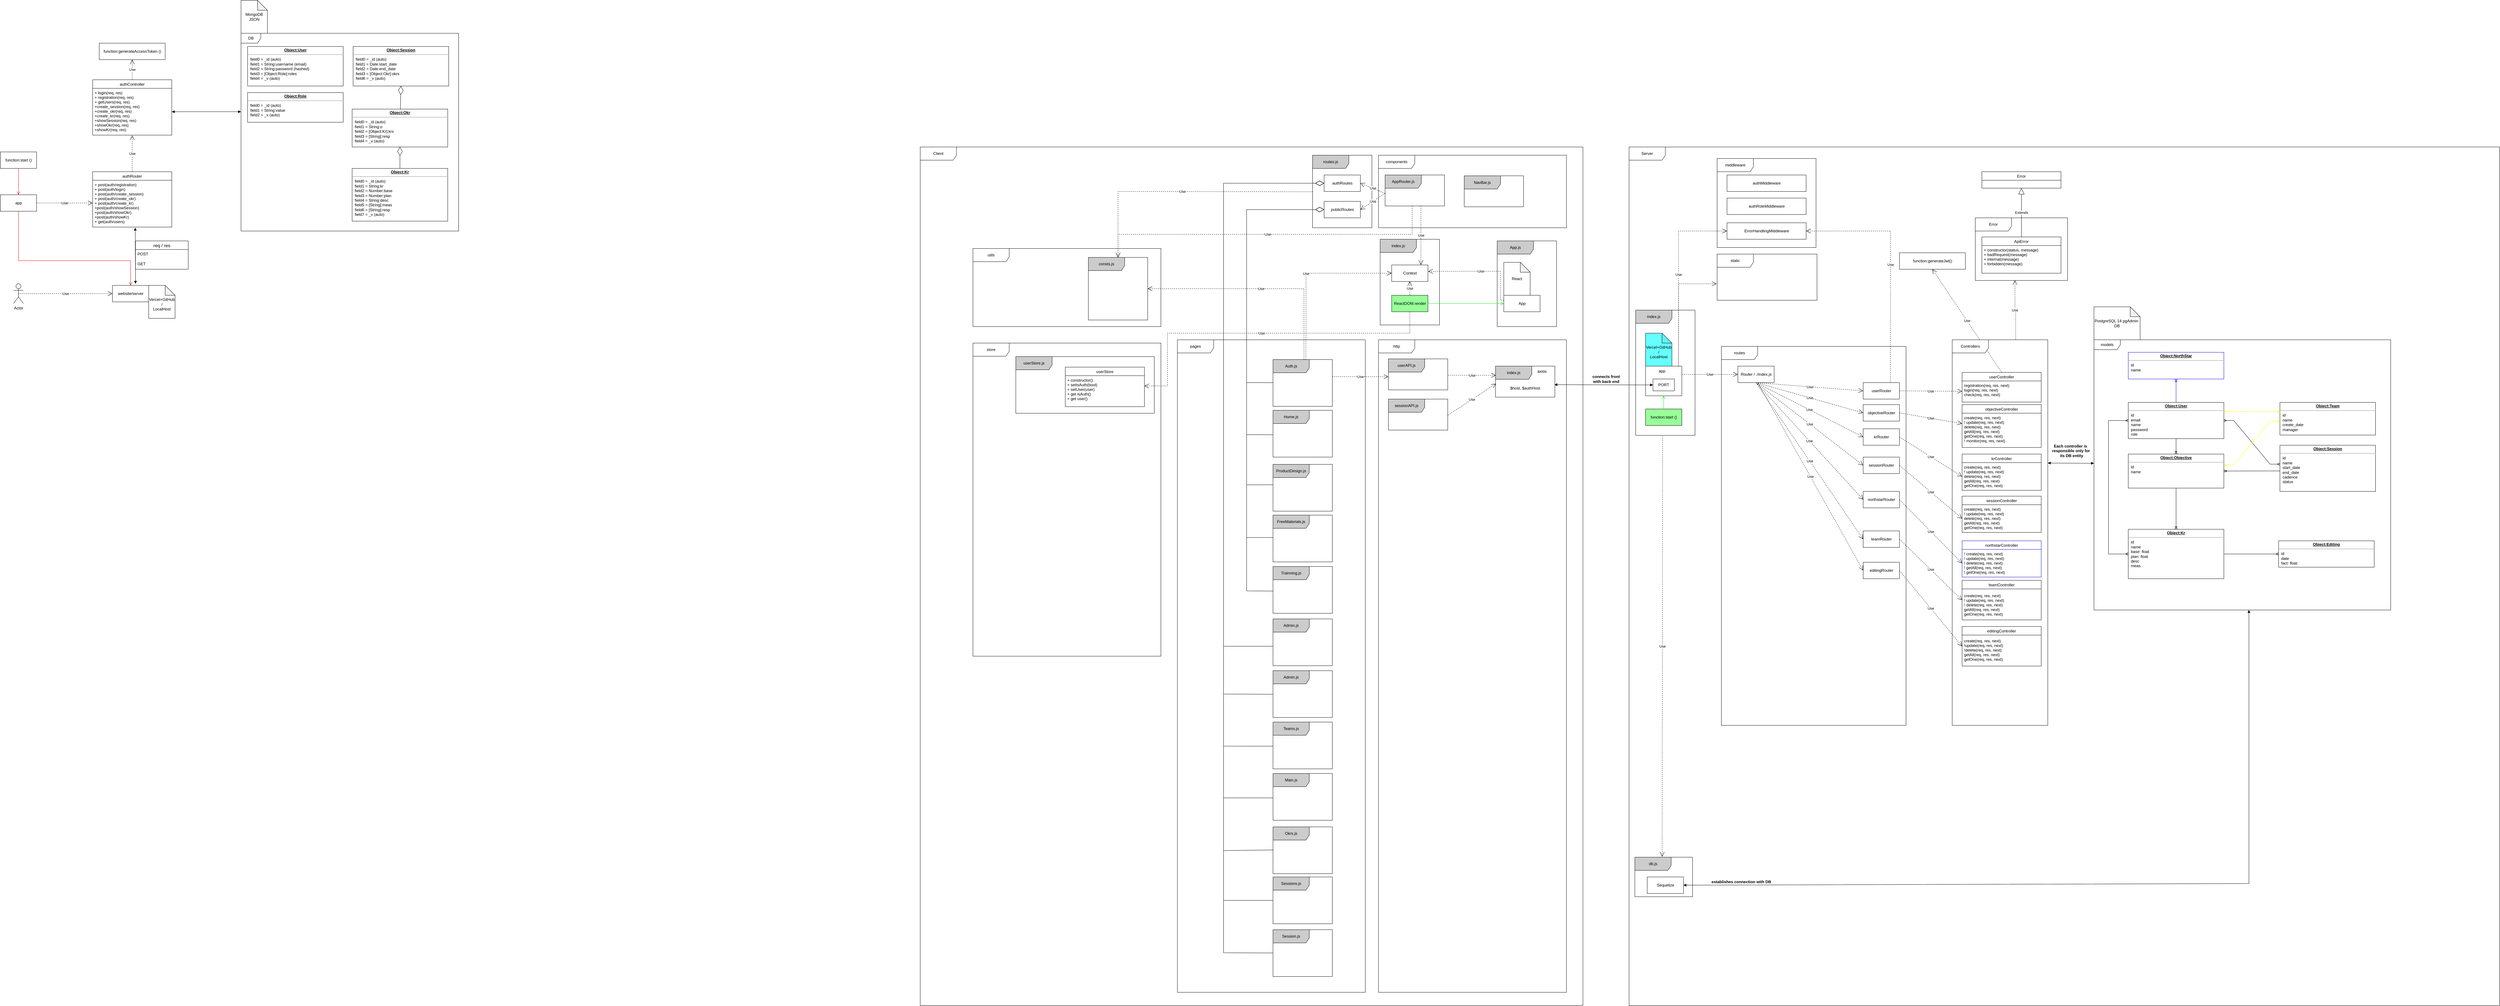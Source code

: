 <mxfile version="20.3.0" type="github">
  <diagram id="ZgWrUhDNY7SDrV8JCNzW" name="Page-1">
    <mxGraphModel dx="8571" dy="2065" grid="1" gridSize="10" guides="1" tooltips="1" connect="1" arrows="1" fold="1" page="1" pageScale="1" pageWidth="827" pageHeight="1169" math="0" shadow="0">
      <root>
        <mxCell id="0" />
        <mxCell id="1" parent="0" />
        <mxCell id="YSYT53ccy33g7K8wF7SV-104" value="Client" style="shape=umlFrame;whiteSpace=wrap;html=1;width=110;height=40;" parent="1" vertex="1">
          <mxGeometry x="-3130" y="-555" width="2010" height="2605" as="geometry" />
        </mxCell>
        <mxCell id="T7n17aNO4eE7x2ttWyVh-2" value="http" style="shape=umlFrame;whiteSpace=wrap;html=1;width=110;height=40;" parent="1" vertex="1">
          <mxGeometry x="-1740" y="30" width="570" height="1980" as="geometry" />
        </mxCell>
        <mxCell id="YSYT53ccy33g7K8wF7SV-14" value="Use" style="endArrow=open;endSize=12;dashed=1;html=1;rounded=0;entryX=0.5;entryY=1;entryDx=0;entryDy=0;exitX=0.5;exitY=0;exitDx=0;exitDy=0;" parent="1" source="YSYT53ccy33g7K8wF7SV-9" target="YSYT53ccy33g7K8wF7SV-12" edge="1">
          <mxGeometry width="160" relative="1" as="geometry">
            <mxPoint x="269.57" y="90" as="sourcePoint" />
            <mxPoint x="270" y="-10" as="targetPoint" />
            <Array as="points" />
          </mxGeometry>
        </mxCell>
        <mxCell id="YSYT53ccy33g7K8wF7SV-103" value="Server" style="shape=umlFrame;whiteSpace=wrap;html=1;width=110;height=40;" parent="1" vertex="1">
          <mxGeometry x="-980" y="-555" width="2640" height="2605" as="geometry" />
        </mxCell>
        <mxCell id="YSYT53ccy33g7K8wF7SV-97" value="index.js" style="shape=umlFrame;whiteSpace=wrap;html=1;width=110;height=40;fillColor=#CCCCCC;" parent="1" vertex="1">
          <mxGeometry x="-960" y="-60" width="180" height="380" as="geometry" />
        </mxCell>
        <mxCell id="NTwUDxVlnUoW-F4fOf6s-37" value="models" style="shape=umlFrame;whiteSpace=wrap;html=1;width=80;height=30;" parent="1" vertex="1">
          <mxGeometry x="430" y="30" width="900" height="820" as="geometry" />
        </mxCell>
        <mxCell id="PmXMApU_OOU-UDONnJdp-1" value="authController" style="swimlane;fontStyle=0;childLayout=stackLayout;horizontal=1;startSize=26;fillColor=none;horizontalStack=0;resizeParent=1;resizeParentMax=0;resizeLast=0;collapsible=1;marginBottom=0;" parent="1" vertex="1">
          <mxGeometry x="-5640" y="-759" width="240" height="168" as="geometry" />
        </mxCell>
        <mxCell id="PmXMApU_OOU-UDONnJdp-4" value="+ login(req, res)&#xa;+ registration(req, res)&#xa;+ getUsers(req, res)&#xa;+create_session(req, res)&#xa;+create_okr(req, res)&#xa;+create_kr(req, res)&#xa;+showSession(req, res)&#xa;+showOkr(req, res)&#xa;+showKr(req, res)" style="text;strokeColor=none;fillColor=none;align=left;verticalAlign=top;spacingLeft=4;spacingRight=4;overflow=hidden;rotatable=0;points=[[0,0.5],[1,0.5]];portConstraint=eastwest;" parent="PmXMApU_OOU-UDONnJdp-1" vertex="1">
          <mxGeometry y="26" width="240" height="142" as="geometry" />
        </mxCell>
        <mxCell id="PmXMApU_OOU-UDONnJdp-6" value="function:start ()" style="html=1;" parent="1" vertex="1">
          <mxGeometry x="-5920" y="-540" width="110" height="50" as="geometry" />
        </mxCell>
        <mxCell id="PmXMApU_OOU-UDONnJdp-7" value="DB" style="shape=umlFrame;whiteSpace=wrap;html=1;" parent="1" vertex="1">
          <mxGeometry x="-5190" y="-900" width="660" height="600" as="geometry" />
        </mxCell>
        <mxCell id="PmXMApU_OOU-UDONnJdp-10" value="MongoDB&lt;br&gt;JSON" style="shape=note;whiteSpace=wrap;html=1;backgroundOutline=1;darkOpacity=0.05;" parent="1" vertex="1">
          <mxGeometry x="-5190" y="-1000" width="80" height="100" as="geometry" />
        </mxCell>
        <mxCell id="PmXMApU_OOU-UDONnJdp-11" value="&lt;p style=&quot;margin:0px;margin-top:4px;text-align:center;text-decoration:underline;&quot;&gt;&lt;b&gt;Object:User&lt;/b&gt;&lt;/p&gt;&lt;hr&gt;&lt;p style=&quot;margin:0px;margin-left:8px;&quot;&gt;field0 = _id (auto)&lt;br&gt;&lt;/p&gt;&lt;p style=&quot;margin:0px;margin-left:8px;&quot;&gt;field1 = String:username (email)&lt;br&gt;field2 = String:password (hashed)&lt;br&gt;field3 = [Object:Role]:roles&lt;/p&gt;&lt;p style=&quot;margin:0px;margin-left:8px;&quot;&gt;field4 = _v (auto)&lt;br&gt;&lt;/p&gt;" style="verticalAlign=top;align=left;overflow=fill;fontSize=12;fontFamily=Helvetica;html=1;" parent="1" vertex="1">
          <mxGeometry x="-5170" y="-860" width="290" height="120" as="geometry" />
        </mxCell>
        <mxCell id="PmXMApU_OOU-UDONnJdp-12" value="&lt;p style=&quot;margin:0px;margin-top:4px;text-align:center;text-decoration:underline;&quot;&gt;&lt;b&gt;Object:Role&lt;/b&gt;&lt;/p&gt;&lt;hr&gt;&lt;p style=&quot;margin:0px;margin-left:8px;&quot;&gt;field0 = _id (auto)&lt;br&gt;&lt;/p&gt;&lt;p style=&quot;margin:0px;margin-left:8px;&quot;&gt;field1 = String:value&lt;br&gt;&lt;/p&gt;&lt;p style=&quot;margin:0px;margin-left:8px;&quot;&gt;field2 = _v (auto)&lt;br&gt;&lt;/p&gt;" style="verticalAlign=top;align=left;overflow=fill;fontSize=12;fontFamily=Helvetica;html=1;" parent="1" vertex="1">
          <mxGeometry x="-5170" y="-720" width="290" height="90" as="geometry" />
        </mxCell>
        <mxCell id="PmXMApU_OOU-UDONnJdp-15" value="app" style="html=1;" parent="1" vertex="1">
          <mxGeometry x="-5920" y="-410" width="110" height="50" as="geometry" />
        </mxCell>
        <mxCell id="PmXMApU_OOU-UDONnJdp-16" value="authRouter" style="swimlane;fontStyle=0;childLayout=stackLayout;horizontal=1;startSize=26;fillColor=none;horizontalStack=0;resizeParent=1;resizeParentMax=0;resizeLast=0;collapsible=1;marginBottom=0;" parent="1" vertex="1">
          <mxGeometry x="-5640" y="-480" width="240" height="168" as="geometry" />
        </mxCell>
        <mxCell id="PmXMApU_OOU-UDONnJdp-27" value="+ post(auth/registration)&#xa;+ post(auth/login)&#xa;+ post(auth/create_session)&#xa;+ post(auth/create_okr)&#xa;+ post(auth/create_kr)&#xa;+post(auth/showSession)&#xa;+post(auth/showOkr)&#xa;+post(auth/showKr)&#xa;+ get(auth/users)&#xa;" style="text;strokeColor=none;fillColor=none;align=left;verticalAlign=top;spacingLeft=4;spacingRight=4;overflow=hidden;rotatable=0;points=[[0,0.5],[1,0.5]];portConstraint=eastwest;" parent="PmXMApU_OOU-UDONnJdp-16" vertex="1">
          <mxGeometry y="26" width="240" height="142" as="geometry" />
        </mxCell>
        <mxCell id="PmXMApU_OOU-UDONnJdp-19" value="Use" style="endArrow=open;endSize=12;dashed=1;html=1;rounded=0;exitX=1;exitY=0.5;exitDx=0;exitDy=0;" parent="1" source="PmXMApU_OOU-UDONnJdp-15" edge="1">
          <mxGeometry width="160" relative="1" as="geometry">
            <mxPoint x="-5390" y="-725" as="sourcePoint" />
            <mxPoint x="-5640" y="-385" as="targetPoint" />
          </mxGeometry>
        </mxCell>
        <mxCell id="PmXMApU_OOU-UDONnJdp-20" value="Use" style="endArrow=open;endSize=12;dashed=1;html=1;rounded=0;exitX=0.5;exitY=0;exitDx=0;exitDy=0;" parent="1" source="PmXMApU_OOU-UDONnJdp-16" edge="1">
          <mxGeometry width="160" relative="1" as="geometry">
            <mxPoint x="-5800" y="-475" as="sourcePoint" />
            <mxPoint x="-5520" y="-590" as="targetPoint" />
          </mxGeometry>
        </mxCell>
        <mxCell id="PmXMApU_OOU-UDONnJdp-23" value="" style="edgeStyle=orthogonalEdgeStyle;html=1;verticalAlign=bottom;endArrow=open;endSize=8;strokeColor=#ff0000;rounded=0;exitX=0.5;exitY=1;exitDx=0;exitDy=0;entryX=0.5;entryY=0;entryDx=0;entryDy=0;" parent="1" source="PmXMApU_OOU-UDONnJdp-6" target="PmXMApU_OOU-UDONnJdp-15" edge="1">
          <mxGeometry relative="1" as="geometry">
            <mxPoint x="-5907" y="-410" as="targetPoint" />
            <mxPoint x="-6350" y="-390" as="sourcePoint" />
          </mxGeometry>
        </mxCell>
        <mxCell id="PmXMApU_OOU-UDONnJdp-24" value="" style="endArrow=block;startArrow=block;endFill=1;startFill=1;html=1;rounded=0;exitX=1;exitY=0.5;exitDx=0;exitDy=0;" parent="1" source="PmXMApU_OOU-UDONnJdp-4" edge="1">
          <mxGeometry width="160" relative="1" as="geometry">
            <mxPoint x="-5660" y="-600" as="sourcePoint" />
            <mxPoint x="-5190" y="-662" as="targetPoint" />
          </mxGeometry>
        </mxCell>
        <mxCell id="PmXMApU_OOU-UDONnJdp-29" value="function:generateAccessToken ()" style="html=1;" parent="1" vertex="1">
          <mxGeometry x="-5620" y="-870" width="200" height="50" as="geometry" />
        </mxCell>
        <mxCell id="PmXMApU_OOU-UDONnJdp-30" value="Use" style="endArrow=open;endSize=12;dashed=1;html=1;rounded=0;entryX=0.5;entryY=1;entryDx=0;entryDy=0;" parent="1" target="PmXMApU_OOU-UDONnJdp-29" edge="1">
          <mxGeometry width="160" relative="1" as="geometry">
            <mxPoint x="-5520" y="-760" as="sourcePoint" />
            <mxPoint x="-5510" y="-580" as="targetPoint" />
          </mxGeometry>
        </mxCell>
        <mxCell id="PmXMApU_OOU-UDONnJdp-31" value="Actor" style="shape=umlActor;verticalLabelPosition=bottom;verticalAlign=top;html=1;" parent="1" vertex="1">
          <mxGeometry x="-5880" y="-140" width="30" height="60" as="geometry" />
        </mxCell>
        <mxCell id="PmXMApU_OOU-UDONnJdp-32" value="website/server" style="html=1;" parent="1" vertex="1">
          <mxGeometry x="-5580" y="-135" width="110" height="50" as="geometry" />
        </mxCell>
        <mxCell id="PmXMApU_OOU-UDONnJdp-33" value="Use" style="endArrow=open;endSize=12;dashed=1;html=1;rounded=0;exitX=0.5;exitY=0.5;exitDx=0;exitDy=0;exitPerimeter=0;entryX=0;entryY=0.5;entryDx=0;entryDy=0;" parent="1" source="PmXMApU_OOU-UDONnJdp-31" target="PmXMApU_OOU-UDONnJdp-32" edge="1">
          <mxGeometry width="160" relative="1" as="geometry">
            <mxPoint x="-5590" y="-250" as="sourcePoint" />
            <mxPoint x="-5430" y="-250" as="targetPoint" />
          </mxGeometry>
        </mxCell>
        <mxCell id="PmXMApU_OOU-UDONnJdp-34" value="" style="edgeStyle=orthogonalEdgeStyle;html=1;verticalAlign=bottom;endArrow=open;endSize=8;strokeColor=#ff0000;rounded=0;exitX=0.5;exitY=1;exitDx=0;exitDy=0;entryX=0.5;entryY=0;entryDx=0;entryDy=0;" parent="1" source="PmXMApU_OOU-UDONnJdp-15" target="PmXMApU_OOU-UDONnJdp-32" edge="1">
          <mxGeometry relative="1" as="geometry">
            <mxPoint x="-5855" y="-400" as="targetPoint" />
            <mxPoint x="-5855" y="-480" as="sourcePoint" />
            <Array as="points">
              <mxPoint x="-5865" y="-210" />
              <mxPoint x="-5525" y="-210" />
            </Array>
          </mxGeometry>
        </mxCell>
        <mxCell id="PmXMApU_OOU-UDONnJdp-35" value="" style="endArrow=block;startArrow=block;endFill=1;startFill=1;html=1;rounded=0;exitX=0.538;exitY=1.014;exitDx=0;exitDy=0;exitPerimeter=0;" parent="1" source="PmXMApU_OOU-UDONnJdp-27" edge="1">
          <mxGeometry width="160" relative="1" as="geometry">
            <mxPoint x="-5500" y="-310" as="sourcePoint" />
            <mxPoint x="-5510" y="-140" as="targetPoint" />
          </mxGeometry>
        </mxCell>
        <mxCell id="PmXMApU_OOU-UDONnJdp-38" value="req / res" style="swimlane;fontStyle=0;childLayout=stackLayout;horizontal=1;startSize=26;horizontalStack=0;resizeParent=1;resizeParentMax=0;resizeLast=0;collapsible=1;marginBottom=0;align=center;fontSize=14;" parent="1" vertex="1">
          <mxGeometry x="-5510" y="-270" width="160" height="86" as="geometry" />
        </mxCell>
        <mxCell id="PmXMApU_OOU-UDONnJdp-39" value="POST" style="text;strokeColor=none;fillColor=none;spacingLeft=4;spacingRight=4;overflow=hidden;rotatable=0;points=[[0,0.5],[1,0.5]];portConstraint=eastwest;fontSize=12;" parent="PmXMApU_OOU-UDONnJdp-38" vertex="1">
          <mxGeometry y="26" width="160" height="30" as="geometry" />
        </mxCell>
        <mxCell id="PmXMApU_OOU-UDONnJdp-40" value="GET" style="text;strokeColor=none;fillColor=none;spacingLeft=4;spacingRight=4;overflow=hidden;rotatable=0;points=[[0,0.5],[1,0.5]];portConstraint=eastwest;fontSize=12;" parent="PmXMApU_OOU-UDONnJdp-38" vertex="1">
          <mxGeometry y="56" width="160" height="30" as="geometry" />
        </mxCell>
        <mxCell id="GvUqbctl3foqBScWrYi5-1" value="&lt;p style=&quot;margin:0px;margin-top:4px;text-align:center;text-decoration:underline;&quot;&gt;&lt;b&gt;Object:Okr&lt;/b&gt;&lt;/p&gt;&lt;hr&gt;&lt;p style=&quot;margin:0px;margin-left:8px;&quot;&gt;field0 = _id (auto)&lt;br&gt;&lt;/p&gt;&lt;p style=&quot;margin:0px;margin-left:8px;&quot;&gt;field1 = String:o&lt;br&gt;&lt;/p&gt;&lt;p style=&quot;margin:0px;margin-left:8px;&quot;&gt;&lt;span style=&quot;background-color: initial;&quot;&gt;field2 = [Object:Kr]:krs&lt;/span&gt;&lt;br&gt;&lt;/p&gt;&lt;p style=&quot;margin: 0px 0px 0px 8px;&quot;&gt;field3 =&amp;nbsp;[String]:resp&lt;/p&gt;&lt;p style=&quot;margin: 0px 0px 0px 8px;&quot;&gt;&lt;span style=&quot;background-color: initial;&quot;&gt;field4 = _v (auto)&lt;/span&gt;&lt;br&gt;&lt;/p&gt;&lt;p style=&quot;margin:0px;margin-left:8px;&quot;&gt;&lt;br&gt;&lt;/p&gt;&lt;p style=&quot;margin:0px;margin-left:8px;&quot;&gt;&lt;br&gt;&lt;/p&gt;" style="verticalAlign=top;align=left;overflow=fill;fontSize=12;fontFamily=Helvetica;html=1;" parent="1" vertex="1">
          <mxGeometry x="-4853" y="-670" width="290" height="115" as="geometry" />
        </mxCell>
        <mxCell id="GvUqbctl3foqBScWrYi5-2" value="&lt;p style=&quot;margin:0px;margin-top:4px;text-align:center;text-decoration:underline;&quot;&gt;&lt;b&gt;Object:Session&lt;/b&gt;&lt;/p&gt;&lt;hr&gt;&lt;p style=&quot;margin:0px;margin-left:8px;&quot;&gt;field0 = _id (auto)&lt;br&gt;&lt;/p&gt;&lt;p style=&quot;margin: 0px 0px 0px 8px;&quot;&gt;field1 = Date:start_date&lt;br&gt;&lt;/p&gt;&lt;p style=&quot;margin: 0px 0px 0px 8px;&quot;&gt;field2 = Date:end_date&lt;br&gt;&lt;/p&gt;&lt;p style=&quot;margin: 0px 0px 0px 8px;&quot;&gt;field3 = [Object:Okr]:okrs&lt;/p&gt;&lt;p style=&quot;margin: 0px 0px 0px 8px;&quot;&gt;field6 = _v (auto)&lt;br&gt;&lt;/p&gt;&lt;div&gt;&lt;br&gt;&lt;/div&gt;&lt;p style=&quot;margin:0px;margin-left:8px;&quot;&gt;&lt;br&gt;&lt;/p&gt;&lt;p style=&quot;margin:0px;margin-left:8px;&quot;&gt;&lt;br&gt;&lt;/p&gt;" style="verticalAlign=top;align=left;overflow=fill;fontSize=12;fontFamily=Helvetica;html=1;" parent="1" vertex="1">
          <mxGeometry x="-4850" y="-860" width="290" height="120" as="geometry" />
        </mxCell>
        <mxCell id="-eXeZbVj-zx8Dia-wCeO-1" value="&lt;p style=&quot;margin:0px;margin-top:4px;text-align:center;text-decoration:underline;&quot;&gt;&lt;b&gt;Object:Kr&lt;/b&gt;&lt;/p&gt;&lt;hr&gt;&lt;p style=&quot;margin:0px;margin-left:8px;&quot;&gt;field0 = _id (auto)&lt;br&gt;&lt;/p&gt;&lt;p style=&quot;margin:0px;margin-left:8px;&quot;&gt;&lt;span style=&quot;background-color: initial;&quot;&gt;field1 = String:kr&lt;/span&gt;&lt;br&gt;&lt;/p&gt;&lt;p style=&quot;margin: 0px 0px 0px 8px;&quot;&gt;&lt;span style=&quot;background-color: initial;&quot;&gt;field2 = Number:base&lt;/span&gt;&lt;br&gt;&lt;/p&gt;&lt;p style=&quot;margin: 0px 0px 0px 8px;&quot;&gt;&lt;span style=&quot;background-color: initial;&quot;&gt;field3 = Number:plan&lt;/span&gt;&lt;br&gt;&lt;/p&gt;&lt;p style=&quot;margin: 0px 0px 0px 8px;&quot;&gt;&lt;span style=&quot;background-color: initial;&quot;&gt;field4 = String:desc&lt;/span&gt;&lt;/p&gt;&lt;p style=&quot;margin:0px;margin-left:8px;&quot;&gt;&lt;span style=&quot;background-color: initial;&quot;&gt;field5 = [String]:meas&lt;/span&gt;&lt;br&gt;&lt;/p&gt;&lt;p style=&quot;margin:0px;margin-left:8px;&quot;&gt;field6 =&amp;nbsp;[String]:resp&lt;span style=&quot;background-color: initial;&quot;&gt;&lt;br&gt;&lt;/span&gt;&lt;/p&gt;&lt;p style=&quot;margin: 0px 0px 0px 8px;&quot;&gt;field7 = _v (auto)&lt;/p&gt;&lt;p style=&quot;margin:0px;margin-left:8px;&quot;&gt;&lt;br&gt;&lt;/p&gt;" style="verticalAlign=top;align=left;overflow=fill;fontSize=12;fontFamily=Helvetica;html=1;" parent="1" vertex="1">
          <mxGeometry x="-4853" y="-490" width="290" height="160" as="geometry" />
        </mxCell>
        <mxCell id="-eXeZbVj-zx8Dia-wCeO-2" value="" style="endArrow=diamondThin;endFill=0;endSize=24;html=1;rounded=0;entryX=0.5;entryY=1;entryDx=0;entryDy=0;" parent="1" source="GvUqbctl3foqBScWrYi5-1" target="GvUqbctl3foqBScWrYi5-2" edge="1">
          <mxGeometry width="160" relative="1" as="geometry">
            <mxPoint x="-4630" y="-430" as="sourcePoint" />
            <mxPoint x="-4470" y="-430" as="targetPoint" />
          </mxGeometry>
        </mxCell>
        <mxCell id="-eXeZbVj-zx8Dia-wCeO-5" value="" style="endArrow=diamondThin;endFill=0;endSize=24;html=1;rounded=0;entryX=0.5;entryY=1;entryDx=0;entryDy=0;" parent="1" source="-eXeZbVj-zx8Dia-wCeO-1" target="GvUqbctl3foqBScWrYi5-1" edge="1">
          <mxGeometry width="160" relative="1" as="geometry">
            <mxPoint x="-4460" y="-500" as="sourcePoint" />
            <mxPoint x="-4300" y="-500" as="targetPoint" />
          </mxGeometry>
        </mxCell>
        <mxCell id="-i0hUMnSqrgB1KLQEE9C-1" value="&lt;br&gt;Vercel+GitHub&lt;br&gt;/&lt;br&gt;LocalHost" style="shape=note;whiteSpace=wrap;html=1;backgroundOutline=1;darkOpacity=0.05;" parent="1" vertex="1">
          <mxGeometry x="-5470" y="-135" width="80" height="100" as="geometry" />
        </mxCell>
        <mxCell id="NTwUDxVlnUoW-F4fOf6s-1" value="&lt;p style=&quot;margin:0px;margin-top:4px;text-align:center;text-decoration:underline;&quot;&gt;&lt;b&gt;Object:User&lt;/b&gt;&lt;/p&gt;&lt;hr&gt;&lt;p style=&quot;margin:0px;margin-left:8px;&quot;&gt;id&lt;/p&gt;&lt;p style=&quot;margin:0px;margin-left:8px;&quot;&gt;email&lt;/p&gt;&lt;p style=&quot;margin:0px;margin-left:8px;&quot;&gt;name&lt;/p&gt;&lt;p style=&quot;margin:0px;margin-left:8px;&quot;&gt;password&lt;/p&gt;&lt;p style=&quot;margin:0px;margin-left:8px;&quot;&gt;role&lt;/p&gt;" style="verticalAlign=top;align=left;overflow=fill;fontSize=12;fontFamily=Helvetica;html=1;" parent="1" vertex="1">
          <mxGeometry x="534" y="220" width="290" height="110" as="geometry" />
        </mxCell>
        <mxCell id="NTwUDxVlnUoW-F4fOf6s-2" value="&lt;p style=&quot;margin:0px;margin-top:4px;text-align:center;text-decoration:underline;&quot;&gt;&lt;b&gt;Object:Session&lt;/b&gt;&lt;/p&gt;&lt;hr&gt;&lt;p style=&quot;margin:0px;margin-left:8px;&quot;&gt;id&lt;/p&gt;&lt;p style=&quot;margin: 0px 0px 0px 8px;&quot;&gt;name&lt;br&gt;&lt;/p&gt;&lt;p style=&quot;margin: 0px 0px 0px 8px;&quot;&gt;start_date&lt;br&gt;&lt;/p&gt;&lt;p style=&quot;margin: 0px 0px 0px 8px;&quot;&gt;end_date&lt;br&gt;&lt;/p&gt;&lt;p style=&quot;margin: 0px 0px 0px 8px;&quot;&gt;cadence&lt;/p&gt;&lt;p style=&quot;margin: 0px 0px 0px 8px;&quot;&gt;status&lt;/p&gt;&lt;p style=&quot;margin: 0px 0px 0px 8px;&quot;&gt;&lt;br&gt;&lt;/p&gt;&lt;p style=&quot;margin: 0px 0px 0px 8px;&quot;&gt;&lt;br&gt;&lt;/p&gt;&lt;div&gt;&lt;br&gt;&lt;/div&gt;&lt;p style=&quot;margin:0px;margin-left:8px;&quot;&gt;&lt;br&gt;&lt;/p&gt;&lt;p style=&quot;margin:0px;margin-left:8px;&quot;&gt;&lt;br&gt;&lt;/p&gt;" style="verticalAlign=top;align=left;overflow=fill;fontSize=12;fontFamily=Helvetica;html=1;" parent="1" vertex="1">
          <mxGeometry x="994" y="350" width="290" height="140" as="geometry" />
        </mxCell>
        <mxCell id="NTwUDxVlnUoW-F4fOf6s-3" value="&lt;p style=&quot;margin:0px;margin-top:4px;text-align:center;text-decoration:underline;&quot;&gt;&lt;b&gt;Object:Objective&lt;/b&gt;&lt;/p&gt;&lt;hr&gt;&lt;p style=&quot;margin:0px;margin-left:8px;&quot;&gt;id&lt;br&gt;&lt;/p&gt;&lt;p style=&quot;margin:0px;margin-left:8px;&quot;&gt;name&lt;/p&gt;&lt;p style=&quot;margin: 0px 0px 0px 8px;&quot;&gt;&lt;br&gt;&lt;/p&gt;" style="verticalAlign=top;align=left;overflow=fill;fontSize=12;fontFamily=Helvetica;html=1;" parent="1" vertex="1">
          <mxGeometry x="534" y="376.75" width="290" height="103.25" as="geometry" />
        </mxCell>
        <mxCell id="NTwUDxVlnUoW-F4fOf6s-4" value="&lt;p style=&quot;margin:0px;margin-top:4px;text-align:center;text-decoration:underline;&quot;&gt;&lt;b&gt;Object:Kr&lt;/b&gt;&lt;/p&gt;&lt;hr&gt;&lt;p style=&quot;margin:0px;margin-left:8px;&quot;&gt;id&lt;br&gt;&lt;/p&gt;&lt;p style=&quot;margin:0px;margin-left:8px;&quot;&gt;&lt;span style=&quot;background-color: initial;&quot;&gt;name&lt;/span&gt;&lt;/p&gt;&lt;p style=&quot;margin:0px;margin-left:8px;&quot;&gt;&lt;span style=&quot;background-color: initial;&quot;&gt;base: float&lt;/span&gt;&lt;/p&gt;&lt;p style=&quot;margin:0px;margin-left:8px;&quot;&gt;plan: float&lt;/p&gt;&lt;p style=&quot;margin: 0px 0px 0px 8px;&quot;&gt;&lt;span style=&quot;background-color: initial;&quot;&gt;desc&lt;/span&gt;&lt;/p&gt;&lt;p style=&quot;margin: 0px 0px 0px 8px;&quot;&gt;meas&lt;/p&gt;&lt;p style=&quot;margin:0px;margin-left:8px;&quot;&gt;&lt;br&gt;&lt;/p&gt;&lt;p style=&quot;margin: 0px 0px 0px 8px;&quot;&gt;&lt;br&gt;&lt;/p&gt;" style="verticalAlign=top;align=left;overflow=fill;fontSize=12;fontFamily=Helvetica;html=1;" parent="1" vertex="1">
          <mxGeometry x="534" y="605" width="290" height="150" as="geometry" />
        </mxCell>
        <mxCell id="NTwUDxVlnUoW-F4fOf6s-18" value="" style="fontSize=12;html=1;endArrow=ERoneToMany;rounded=0;exitX=0.5;exitY=1;exitDx=0;exitDy=0;entryX=0.5;entryY=0;entryDx=0;entryDy=0;strokeColor=#000000;" parent="1" source="NTwUDxVlnUoW-F4fOf6s-1" target="NTwUDxVlnUoW-F4fOf6s-3" edge="1">
          <mxGeometry width="100" height="100" relative="1" as="geometry">
            <mxPoint x="834" y="459.875" as="sourcePoint" />
            <mxPoint x="834" y="545.5" as="targetPoint" />
          </mxGeometry>
        </mxCell>
        <mxCell id="NTwUDxVlnUoW-F4fOf6s-19" value="" style="fontSize=12;html=1;endArrow=ERmany;startArrow=ERmany;rounded=0;exitX=0;exitY=0.41;exitDx=0;exitDy=0;exitPerimeter=0;strokeColor=#000000;entryX=1;entryY=0.5;entryDx=0;entryDy=0;edgeStyle=entityRelationEdgeStyle;" parent="1" source="NTwUDxVlnUoW-F4fOf6s-2" target="NTwUDxVlnUoW-F4fOf6s-1" edge="1">
          <mxGeometry width="100" height="100" relative="1" as="geometry">
            <mxPoint x="1114" y="370" as="sourcePoint" />
            <mxPoint x="1151" y="310" as="targetPoint" />
          </mxGeometry>
        </mxCell>
        <mxCell id="NTwUDxVlnUoW-F4fOf6s-20" value="&lt;p style=&quot;margin:0px;margin-top:4px;text-align:center;text-decoration:underline;&quot;&gt;&lt;b&gt;Object:Team&lt;/b&gt;&lt;/p&gt;&lt;hr&gt;&lt;p style=&quot;margin:0px;margin-left:8px;&quot;&gt;id&lt;/p&gt;&lt;p style=&quot;margin:0px;margin-left:8px;&quot;&gt;name&lt;/p&gt;&lt;p style=&quot;margin:0px;margin-left:8px;&quot;&gt;create_date&lt;/p&gt;&lt;p style=&quot;margin:0px;margin-left:8px;&quot;&gt;manager&lt;/p&gt;" style="verticalAlign=top;align=left;overflow=fill;fontSize=12;fontFamily=Helvetica;html=1;" parent="1" vertex="1">
          <mxGeometry x="994" y="220" width="290" height="99" as="geometry" />
        </mxCell>
        <mxCell id="NTwUDxVlnUoW-F4fOf6s-22" value="" style="fontSize=12;html=1;endArrow=ERmany;startArrow=ERmany;rounded=0;entryX=1;entryY=0.25;entryDx=0;entryDy=0;strokeColor=#FFFF00;" parent="1" target="NTwUDxVlnUoW-F4fOf6s-1" edge="1">
          <mxGeometry width="100" height="100" relative="1" as="geometry">
            <mxPoint x="994" y="248" as="sourcePoint" />
            <mxPoint x="834" y="254.75" as="targetPoint" />
          </mxGeometry>
        </mxCell>
        <mxCell id="NTwUDxVlnUoW-F4fOf6s-31" value="" style="fontSize=12;html=1;endArrow=ERoneToMany;rounded=0;exitX=0.5;exitY=1;exitDx=0;exitDy=0;entryX=0.5;entryY=0;entryDx=0;entryDy=0;" parent="1" source="NTwUDxVlnUoW-F4fOf6s-3" target="NTwUDxVlnUoW-F4fOf6s-4" edge="1">
          <mxGeometry width="100" height="100" relative="1" as="geometry">
            <mxPoint x="689" y="329" as="sourcePoint" />
            <mxPoint x="689" y="386.75" as="targetPoint" />
          </mxGeometry>
        </mxCell>
        <mxCell id="NTwUDxVlnUoW-F4fOf6s-33" value="" style="fontSize=12;html=1;endArrow=ERmany;startArrow=ERmany;rounded=0;exitX=0;exitY=0.5;exitDx=0;exitDy=0;strokeColor=#000000;" parent="1" source="NTwUDxVlnUoW-F4fOf6s-1" target="NTwUDxVlnUoW-F4fOf6s-4" edge="1">
          <mxGeometry width="100" height="100" relative="1" as="geometry">
            <mxPoint x="384" y="150" as="sourcePoint" />
            <mxPoint x="434" y="640" as="targetPoint" />
            <Array as="points">
              <mxPoint x="474" y="275" />
              <mxPoint x="474" y="680" />
            </Array>
          </mxGeometry>
        </mxCell>
        <mxCell id="NTwUDxVlnUoW-F4fOf6s-39" value="PostgreSQL 14 pgAdmin&amp;nbsp;&lt;br&gt;DB" style="shape=note;whiteSpace=wrap;html=1;backgroundOutline=1;darkOpacity=0.05;" parent="1" vertex="1">
          <mxGeometry x="430" y="-70" width="140" height="100" as="geometry" />
        </mxCell>
        <mxCell id="W5Y2SaXEaBMhEikAsEMx-1" value="" style="fontSize=12;html=1;endArrow=ERmany;startArrow=ERmany;rounded=0;entryX=1.001;entryY=0.315;entryDx=0;entryDy=0;exitX=0;exitY=0.577;exitDx=0;exitDy=0;strokeColor=#FFFF00;entryPerimeter=0;edgeStyle=entityRelationEdgeStyle;exitPerimeter=0;" parent="1" source="NTwUDxVlnUoW-F4fOf6s-20" target="NTwUDxVlnUoW-F4fOf6s-3" edge="1">
          <mxGeometry width="100" height="100" relative="1" as="geometry">
            <mxPoint x="994" y="402.5" as="sourcePoint" />
            <mxPoint x="824" y="400" as="targetPoint" />
          </mxGeometry>
        </mxCell>
        <mxCell id="E8pk0Kp862lJIBIXXsNr-1" value="&lt;p style=&quot;margin:0px;margin-top:4px;text-align:center;text-decoration:underline;&quot;&gt;&lt;b&gt;Object:NorthStar&lt;/b&gt;&lt;/p&gt;&lt;hr&gt;&lt;p style=&quot;margin:0px;margin-left:8px;&quot;&gt;id&lt;/p&gt;&lt;p style=&quot;margin:0px;margin-left:8px;&quot;&gt;name&lt;/p&gt;&lt;p style=&quot;margin: 0px 0px 0px 8px;&quot;&gt;&lt;br&gt;&lt;/p&gt;&lt;p style=&quot;margin: 0px 0px 0px 8px;&quot;&gt;&lt;br&gt;&lt;/p&gt;&lt;div&gt;&lt;br&gt;&lt;/div&gt;&lt;p style=&quot;margin:0px;margin-left:8px;&quot;&gt;&lt;br&gt;&lt;/p&gt;&lt;p style=&quot;margin:0px;margin-left:8px;&quot;&gt;&lt;br&gt;&lt;/p&gt;" style="verticalAlign=top;align=left;overflow=fill;fontSize=12;fontFamily=Helvetica;html=1;strokeColor=#0000CC;" parent="1" vertex="1">
          <mxGeometry x="534" y="68" width="290" height="81" as="geometry" />
        </mxCell>
        <mxCell id="E8pk0Kp862lJIBIXXsNr-4" value="" style="fontSize=12;html=1;endArrow=ERoneToMany;rounded=0;exitX=0.5;exitY=0;exitDx=0;exitDy=0;entryX=0.5;entryY=1;entryDx=0;entryDy=0;strokeColor=#0000CC;elbow=vertical;" parent="1" source="NTwUDxVlnUoW-F4fOf6s-1" target="E8pk0Kp862lJIBIXXsNr-1" edge="1">
          <mxGeometry width="100" height="100" relative="1" as="geometry">
            <mxPoint x="689" y="340" as="sourcePoint" />
            <mxPoint x="689" y="386.75" as="targetPoint" />
          </mxGeometry>
        </mxCell>
        <mxCell id="YSYT53ccy33g7K8wF7SV-3" value="Controllers" style="shape=umlFrame;whiteSpace=wrap;html=1;width=110;height=40;" parent="1" vertex="1">
          <mxGeometry y="30" width="290" height="1170" as="geometry" />
        </mxCell>
        <mxCell id="YSYT53ccy33g7K8wF7SV-9" value="userController" style="swimlane;fontStyle=0;childLayout=stackLayout;horizontal=1;startSize=26;fillColor=none;horizontalStack=0;resizeParent=1;resizeParentMax=0;resizeLast=0;collapsible=1;marginBottom=0;" parent="1" vertex="1">
          <mxGeometry x="30" y="129" width="240" height="90" as="geometry" />
        </mxCell>
        <mxCell id="YSYT53ccy33g7K8wF7SV-10" value="registration(req, res, next)&#xa;login(req, res, next)&#xa;check(req, res, next)" style="text;strokeColor=none;fillColor=none;align=left;verticalAlign=top;spacingLeft=4;spacingRight=4;overflow=hidden;rotatable=0;points=[[0,0.5],[1,0.5]];portConstraint=eastwest;" parent="YSYT53ccy33g7K8wF7SV-9" vertex="1">
          <mxGeometry y="26" width="240" height="64" as="geometry" />
        </mxCell>
        <mxCell id="YSYT53ccy33g7K8wF7SV-12" value="function:generateJwt()" style="html=1;" parent="1" vertex="1">
          <mxGeometry x="-160" y="-234" width="200" height="50" as="geometry" />
        </mxCell>
        <mxCell id="YSYT53ccy33g7K8wF7SV-17" value="teamController" style="swimlane;fontStyle=0;childLayout=stackLayout;horizontal=1;startSize=26;fillColor=none;horizontalStack=0;resizeParent=1;resizeParentMax=0;resizeLast=0;collapsible=1;marginBottom=0;" parent="1" vertex="1">
          <mxGeometry x="30" y="760" width="240" height="120" as="geometry" />
        </mxCell>
        <mxCell id="YSYT53ccy33g7K8wF7SV-22" value="sessionController" style="swimlane;fontStyle=0;childLayout=stackLayout;horizontal=1;startSize=26;fillColor=none;horizontalStack=0;resizeParent=1;resizeParentMax=0;resizeLast=0;collapsible=1;marginBottom=0;" parent="1" vertex="1">
          <mxGeometry x="30" y="504.5" width="240" height="110" as="geometry" />
        </mxCell>
        <mxCell id="YSYT53ccy33g7K8wF7SV-23" value="create(req, res, next)&#xa;! update(req, res, next)&#xa;delete(req, res, next)&#xa;getAll(req, res, next)&#xa;getOne(req, res, next)" style="text;strokeColor=none;fillColor=none;align=left;verticalAlign=top;spacingLeft=4;spacingRight=4;overflow=hidden;rotatable=0;points=[[0,0.5],[1,0.5]];portConstraint=eastwest;" parent="YSYT53ccy33g7K8wF7SV-22" vertex="1">
          <mxGeometry y="26" width="240" height="84" as="geometry" />
        </mxCell>
        <mxCell id="YSYT53ccy33g7K8wF7SV-24" value="objectiveController" style="swimlane;fontStyle=0;childLayout=stackLayout;horizontal=1;startSize=26;fillColor=none;horizontalStack=0;resizeParent=1;resizeParentMax=0;resizeLast=0;collapsible=1;marginBottom=0;" parent="1" vertex="1">
          <mxGeometry x="30" y="226.75" width="240" height="130" as="geometry" />
        </mxCell>
        <mxCell id="YSYT53ccy33g7K8wF7SV-25" value="create(req, res, next) &#xa;! update(req, res, next)&#xa;delete(req, res, next)&#xa;getAll(req, res, next)&#xa;getOne(req, res, next)&#xa;! monitor(req, res, next)" style="text;strokeColor=none;fillColor=none;align=left;verticalAlign=top;spacingLeft=4;spacingRight=4;overflow=hidden;rotatable=0;points=[[0,0.5],[1,0.5]];portConstraint=eastwest;" parent="YSYT53ccy33g7K8wF7SV-24" vertex="1">
          <mxGeometry y="26" width="240" height="104" as="geometry" />
        </mxCell>
        <mxCell id="YSYT53ccy33g7K8wF7SV-26" value="northstarController" style="swimlane;fontStyle=0;childLayout=stackLayout;horizontal=1;startSize=26;fillColor=none;horizontalStack=0;resizeParent=1;resizeParentMax=0;resizeLast=0;collapsible=1;marginBottom=0;strokeColor=#0000CC;" parent="1" vertex="1">
          <mxGeometry x="30" y="640" width="240" height="110" as="geometry" />
        </mxCell>
        <mxCell id="YSYT53ccy33g7K8wF7SV-27" value="! create(req, res, next)&#xa;! update(req, res, next)&#xa;! delete(req, res, next)&#xa;! getAll(req, res, next)&#xa;! getOne(req, res, next)" style="text;strokeColor=none;fillColor=none;align=left;verticalAlign=top;spacingLeft=4;spacingRight=4;overflow=hidden;rotatable=0;points=[[0,0.5],[1,0.5]];portConstraint=eastwest;" parent="YSYT53ccy33g7K8wF7SV-26" vertex="1">
          <mxGeometry y="26" width="240" height="84" as="geometry" />
        </mxCell>
        <mxCell id="YSYT53ccy33g7K8wF7SV-28" value="krController" style="swimlane;fontStyle=0;childLayout=stackLayout;horizontal=1;startSize=26;fillColor=none;horizontalStack=0;resizeParent=1;resizeParentMax=0;resizeLast=0;collapsible=1;marginBottom=0;" parent="1" vertex="1">
          <mxGeometry x="30" y="376.75" width="240" height="110" as="geometry" />
        </mxCell>
        <mxCell id="YSYT53ccy33g7K8wF7SV-29" value="create(req, res, next)&#xa;! update(req, res, next)&#xa;delete(req, res, next)&#xa;getAll(req, res, next)&#xa;getOne(req, res, next)" style="text;strokeColor=none;fillColor=none;align=left;verticalAlign=top;spacingLeft=4;spacingRight=4;overflow=hidden;rotatable=0;points=[[0,0.5],[1,0.5]];portConstraint=eastwest;" parent="YSYT53ccy33g7K8wF7SV-28" vertex="1">
          <mxGeometry y="26" width="240" height="84" as="geometry" />
        </mxCell>
        <mxCell id="YSYT53ccy33g7K8wF7SV-30" value="Error" style="shape=umlFrame;whiteSpace=wrap;html=1;width=110;height=40;" parent="1" vertex="1">
          <mxGeometry x="70" y="-340" width="280" height="190" as="geometry" />
        </mxCell>
        <mxCell id="YSYT53ccy33g7K8wF7SV-32" value="ApiError" style="swimlane;fontStyle=0;childLayout=stackLayout;horizontal=1;startSize=26;fillColor=none;horizontalStack=0;resizeParent=1;resizeParentMax=0;resizeLast=0;collapsible=1;marginBottom=0;" parent="1" vertex="1">
          <mxGeometry x="90" y="-282" width="240" height="110" as="geometry" />
        </mxCell>
        <mxCell id="YSYT53ccy33g7K8wF7SV-33" value="+ constructor(status, message)&#xa;+ badRequest(message)&#xa;+ internal(message)&#xa;+ forbidden(message)" style="text;strokeColor=none;fillColor=none;align=left;verticalAlign=top;spacingLeft=4;spacingRight=4;overflow=hidden;rotatable=0;points=[[0,0.5],[1,0.5]];portConstraint=eastwest;" parent="YSYT53ccy33g7K8wF7SV-32" vertex="1">
          <mxGeometry y="26" width="240" height="84" as="geometry" />
        </mxCell>
        <mxCell id="YSYT53ccy33g7K8wF7SV-34" value="Extends" style="endArrow=block;endSize=16;endFill=0;html=1;rounded=0;strokeColor=#000000;entryX=0.5;entryY=1;entryDx=0;entryDy=0;exitX=0.5;exitY=0;exitDx=0;exitDy=0;" parent="1" source="YSYT53ccy33g7K8wF7SV-32" target="YSYT53ccy33g7K8wF7SV-35" edge="1">
          <mxGeometry width="160" relative="1" as="geometry">
            <mxPoint x="690" y="-80.43" as="sourcePoint" />
            <mxPoint x="840" y="-80" as="targetPoint" />
          </mxGeometry>
        </mxCell>
        <mxCell id="YSYT53ccy33g7K8wF7SV-35" value="Error" style="swimlane;fontStyle=0;childLayout=stackLayout;horizontal=1;startSize=26;fillColor=none;horizontalStack=0;resizeParent=1;resizeParentMax=0;resizeLast=0;collapsible=1;marginBottom=0;" parent="1" vertex="1">
          <mxGeometry x="90" y="-480" width="240" height="50" as="geometry" />
        </mxCell>
        <mxCell id="YSYT53ccy33g7K8wF7SV-38" value="" style="endArrow=block;startArrow=block;endFill=1;startFill=1;html=1;rounded=0;strokeColor=#000000;entryX=0;entryY=0.457;entryDx=0;entryDy=0;entryPerimeter=0;" parent="1" target="NTwUDxVlnUoW-F4fOf6s-37" edge="1">
          <mxGeometry width="160" relative="1" as="geometry">
            <mxPoint x="290" y="404" as="sourcePoint" />
            <mxPoint x="420" y="404" as="targetPoint" />
          </mxGeometry>
        </mxCell>
        <mxCell id="YSYT53ccy33g7K8wF7SV-40" value="Use" style="endArrow=open;endSize=12;dashed=1;html=1;rounded=0;entryX=0.43;entryY=0.997;entryDx=0;entryDy=0;entryPerimeter=0;exitX=0.664;exitY=-0.001;exitDx=0;exitDy=0;exitPerimeter=0;edgeStyle=orthogonalEdgeStyle;" parent="1" source="YSYT53ccy33g7K8wF7SV-3" target="YSYT53ccy33g7K8wF7SV-30" edge="1">
          <mxGeometry width="160" relative="1" as="geometry">
            <mxPoint x="279.57" y="100" as="sourcePoint" />
            <mxPoint x="280" y="-10.0" as="targetPoint" />
          </mxGeometry>
        </mxCell>
        <mxCell id="YSYT53ccy33g7K8wF7SV-42" value="routes" style="shape=umlFrame;whiteSpace=wrap;html=1;width=110;height=40;" parent="1" vertex="1">
          <mxGeometry x="-700" y="50" width="560" height="1150" as="geometry" />
        </mxCell>
        <mxCell id="YSYT53ccy33g7K8wF7SV-45" value="Router / ./index.js" style="html=1;fillColor=none;" parent="1" vertex="1">
          <mxGeometry x="-650" y="110" width="110" height="50" as="geometry" />
        </mxCell>
        <mxCell id="YSYT53ccy33g7K8wF7SV-46" value="krRouter&lt;br&gt;" style="html=1;fillColor=none;" parent="1" vertex="1">
          <mxGeometry x="-270" y="300" width="110" height="50" as="geometry" />
        </mxCell>
        <mxCell id="YSYT53ccy33g7K8wF7SV-47" value="objectiveRouter" style="html=1;fillColor=none;" parent="1" vertex="1">
          <mxGeometry x="-270" y="226.75" width="110" height="50" as="geometry" />
        </mxCell>
        <mxCell id="YSYT53ccy33g7K8wF7SV-49" value="teamRouter" style="html=1;fillColor=none;" parent="1" vertex="1">
          <mxGeometry x="-270" y="610" width="110" height="50" as="geometry" />
        </mxCell>
        <mxCell id="YSYT53ccy33g7K8wF7SV-50" value="userRouter" style="html=1;fillColor=none;" parent="1" vertex="1">
          <mxGeometry x="-270" y="160" width="110" height="50" as="geometry" />
        </mxCell>
        <mxCell id="YSYT53ccy33g7K8wF7SV-51" value="northstarRouter" style="html=1;fillColor=none;" parent="1" vertex="1">
          <mxGeometry x="-270" y="490" width="110" height="50" as="geometry" />
        </mxCell>
        <mxCell id="YSYT53ccy33g7K8wF7SV-52" value="Use" style="endArrow=open;endSize=12;dashed=1;html=1;rounded=0;strokeColor=#000000;exitX=0.5;exitY=1;exitDx=0;exitDy=0;entryX=0;entryY=0.5;entryDx=0;entryDy=0;" parent="1" source="YSYT53ccy33g7K8wF7SV-45" target="YSYT53ccy33g7K8wF7SV-46" edge="1">
          <mxGeometry width="160" relative="1" as="geometry">
            <mxPoint x="40" y="320" as="sourcePoint" />
            <mxPoint x="200" y="320" as="targetPoint" />
          </mxGeometry>
        </mxCell>
        <mxCell id="YSYT53ccy33g7K8wF7SV-53" value="Use" style="endArrow=open;endSize=12;dashed=1;html=1;rounded=0;strokeColor=#000000;exitX=0.5;exitY=1;exitDx=0;exitDy=0;entryX=0;entryY=0.5;entryDx=0;entryDy=0;" parent="1" source="YSYT53ccy33g7K8wF7SV-45" target="YSYT53ccy33g7K8wF7SV-47" edge="1">
          <mxGeometry width="160" relative="1" as="geometry">
            <mxPoint x="-585" y="170" as="sourcePoint" />
            <mxPoint x="-705" y="230" as="targetPoint" />
          </mxGeometry>
        </mxCell>
        <mxCell id="YSYT53ccy33g7K8wF7SV-54" value="Use" style="endArrow=open;endSize=12;dashed=1;html=1;rounded=0;strokeColor=#000000;exitX=0.5;exitY=1;exitDx=0;exitDy=0;entryX=0;entryY=0.5;entryDx=0;entryDy=0;" parent="1" source="YSYT53ccy33g7K8wF7SV-45" target="YSYT53ccy33g7K8wF7SV-50" edge="1">
          <mxGeometry width="160" relative="1" as="geometry">
            <mxPoint x="-585" y="170" as="sourcePoint" />
            <mxPoint x="-745" y="310" as="targetPoint" />
          </mxGeometry>
        </mxCell>
        <mxCell id="YSYT53ccy33g7K8wF7SV-55" value="sessionRouter" style="html=1;fillColor=none;" parent="1" vertex="1">
          <mxGeometry x="-270" y="386" width="110" height="50" as="geometry" />
        </mxCell>
        <mxCell id="YSYT53ccy33g7K8wF7SV-56" value="Use" style="endArrow=open;endSize=12;dashed=1;html=1;rounded=0;strokeColor=#000000;exitX=0.5;exitY=1;exitDx=0;exitDy=0;entryX=0;entryY=0.5;entryDx=0;entryDy=0;" parent="1" source="YSYT53ccy33g7K8wF7SV-45" target="YSYT53ccy33g7K8wF7SV-55" edge="1">
          <mxGeometry width="160" relative="1" as="geometry">
            <mxPoint x="-585" y="170" as="sourcePoint" />
            <mxPoint x="-633.333" y="199" as="targetPoint" />
          </mxGeometry>
        </mxCell>
        <mxCell id="YSYT53ccy33g7K8wF7SV-57" value="Use" style="endArrow=open;endSize=12;dashed=1;html=1;rounded=0;strokeColor=#000000;exitX=0.5;exitY=1;exitDx=0;exitDy=0;entryX=0;entryY=0.5;entryDx=0;entryDy=0;" parent="1" source="YSYT53ccy33g7K8wF7SV-45" target="YSYT53ccy33g7K8wF7SV-49" edge="1">
          <mxGeometry width="160" relative="1" as="geometry">
            <mxPoint x="-585" y="170" as="sourcePoint" />
            <mxPoint x="-515" y="200" as="targetPoint" />
          </mxGeometry>
        </mxCell>
        <mxCell id="YSYT53ccy33g7K8wF7SV-58" value="Use" style="endArrow=open;endSize=12;dashed=1;html=1;rounded=0;strokeColor=#000000;exitX=0.5;exitY=1;exitDx=0;exitDy=0;entryX=0;entryY=0.5;entryDx=0;entryDy=0;" parent="1" source="YSYT53ccy33g7K8wF7SV-45" target="YSYT53ccy33g7K8wF7SV-51" edge="1">
          <mxGeometry width="160" relative="1" as="geometry">
            <mxPoint x="-585" y="170" as="sourcePoint" />
            <mxPoint x="-365" y="200" as="targetPoint" />
          </mxGeometry>
        </mxCell>
        <mxCell id="YSYT53ccy33g7K8wF7SV-59" value="function:start ()" style="html=1;fillColor=#99FF99;" parent="1" vertex="1">
          <mxGeometry x="-930" y="240" width="110" height="50" as="geometry" />
        </mxCell>
        <mxCell id="YSYT53ccy33g7K8wF7SV-60" value="" style="html=1;" parent="1" vertex="1">
          <mxGeometry x="-930" y="110" width="110" height="90" as="geometry" />
        </mxCell>
        <mxCell id="YSYT53ccy33g7K8wF7SV-63" value="Use" style="endArrow=open;endSize=12;dashed=1;html=1;rounded=0;" parent="1" target="YSYT53ccy33g7K8wF7SV-45" edge="1">
          <mxGeometry width="160" relative="1" as="geometry">
            <mxPoint x="-820" y="135" as="sourcePoint" />
            <mxPoint x="-1500.0" y="512" as="targetPoint" />
          </mxGeometry>
        </mxCell>
        <mxCell id="YSYT53ccy33g7K8wF7SV-74" value="&lt;br&gt;Vercel+GitHub&lt;br&gt;/&lt;br&gt;LocalHost" style="shape=note;whiteSpace=wrap;html=1;backgroundOutline=1;darkOpacity=0.05;fillColor=#66FFFF;" parent="1" vertex="1">
          <mxGeometry x="-930" y="10" width="80" height="100" as="geometry" />
        </mxCell>
        <mxCell id="YSYT53ccy33g7K8wF7SV-79" value="" style="edgeStyle=orthogonalEdgeStyle;html=1;verticalAlign=bottom;endArrow=open;endSize=8;strokeColor=#00FF00;rounded=0;entryX=0.5;entryY=1;entryDx=0;entryDy=0;exitX=0.5;exitY=0;exitDx=0;exitDy=0;" parent="1" source="YSYT53ccy33g7K8wF7SV-59" target="YSYT53ccy33g7K8wF7SV-60" edge="1">
          <mxGeometry relative="1" as="geometry">
            <mxPoint x="-3165" y="170" as="targetPoint" />
            <mxPoint x="-1215" y="280" as="sourcePoint" />
          </mxGeometry>
        </mxCell>
        <mxCell id="YSYT53ccy33g7K8wF7SV-82" value="Use" style="endArrow=open;endSize=12;dashed=1;html=1;rounded=0;exitX=1;exitY=0.5;exitDx=0;exitDy=0;" parent="1" source="YSYT53ccy33g7K8wF7SV-50" target="YSYT53ccy33g7K8wF7SV-10" edge="1">
          <mxGeometry width="160" relative="1" as="geometry">
            <mxPoint x="279.57" y="100" as="sourcePoint" />
            <mxPoint x="280" y="-10" as="targetPoint" />
          </mxGeometry>
        </mxCell>
        <mxCell id="YSYT53ccy33g7K8wF7SV-83" value="Use" style="endArrow=open;endSize=12;dashed=1;html=1;rounded=0;exitX=1;exitY=0.5;exitDx=0;exitDy=0;" parent="1" source="YSYT53ccy33g7K8wF7SV-47" target="YSYT53ccy33g7K8wF7SV-25" edge="1">
          <mxGeometry width="160" relative="1" as="geometry">
            <mxPoint x="-150" y="195" as="sourcePoint" />
            <mxPoint x="40" y="196.226" as="targetPoint" />
          </mxGeometry>
        </mxCell>
        <mxCell id="YSYT53ccy33g7K8wF7SV-84" value="Use" style="endArrow=open;endSize=12;dashed=1;html=1;rounded=0;exitX=1;exitY=0.5;exitDx=0;exitDy=0;entryX=0;entryY=0.5;entryDx=0;entryDy=0;" parent="1" source="YSYT53ccy33g7K8wF7SV-46" target="YSYT53ccy33g7K8wF7SV-29" edge="1">
          <mxGeometry width="160" relative="1" as="geometry">
            <mxPoint x="-150" y="261.75" as="sourcePoint" />
            <mxPoint x="40" y="288.105" as="targetPoint" />
          </mxGeometry>
        </mxCell>
        <mxCell id="YSYT53ccy33g7K8wF7SV-85" value="Use" style="endArrow=open;endSize=12;dashed=1;html=1;rounded=0;exitX=1;exitY=0.5;exitDx=0;exitDy=0;entryX=0;entryY=0.5;entryDx=0;entryDy=0;" parent="1" source="YSYT53ccy33g7K8wF7SV-55" target="YSYT53ccy33g7K8wF7SV-23" edge="1">
          <mxGeometry width="160" relative="1" as="geometry">
            <mxPoint x="-150" y="335" as="sourcePoint" />
            <mxPoint x="40" y="428" as="targetPoint" />
          </mxGeometry>
        </mxCell>
        <mxCell id="YSYT53ccy33g7K8wF7SV-86" value="Use" style="endArrow=open;endSize=12;dashed=1;html=1;rounded=0;exitX=1;exitY=0.5;exitDx=0;exitDy=0;entryX=0;entryY=0.5;entryDx=0;entryDy=0;" parent="1" source="YSYT53ccy33g7K8wF7SV-51" target="YSYT53ccy33g7K8wF7SV-27" edge="1">
          <mxGeometry width="160" relative="1" as="geometry">
            <mxPoint x="-150" y="421" as="sourcePoint" />
            <mxPoint x="40" y="553" as="targetPoint" />
          </mxGeometry>
        </mxCell>
        <mxCell id="YSYT53ccy33g7K8wF7SV-87" value="Use" style="endArrow=open;endSize=12;dashed=1;html=1;rounded=0;exitX=1;exitY=0.5;exitDx=0;exitDy=0;entryX=0;entryY=0.5;entryDx=0;entryDy=0;" parent="1" source="YSYT53ccy33g7K8wF7SV-49" target="YSYT53ccy33g7K8wF7SV-17" edge="1">
          <mxGeometry width="160" relative="1" as="geometry">
            <mxPoint x="-150" y="525" as="sourcePoint" />
            <mxPoint x="30" y="780" as="targetPoint" />
          </mxGeometry>
        </mxCell>
        <mxCell id="YSYT53ccy33g7K8wF7SV-88" value="&lt;b&gt;Each controller is&amp;nbsp;&lt;br&gt;responsible only for&lt;br&gt;&amp;nbsp;its DB entity&lt;/b&gt;" style="text;html=1;align=center;verticalAlign=middle;resizable=0;points=[];autosize=1;strokeColor=none;fillColor=none;" parent="1" vertex="1">
          <mxGeometry x="290" y="336.75" width="140" height="60" as="geometry" />
        </mxCell>
        <mxCell id="YSYT53ccy33g7K8wF7SV-91" value="middleware" style="shape=umlFrame;whiteSpace=wrap;html=1;width=110;height=40;" parent="1" vertex="1">
          <mxGeometry x="-713" y="-520" width="300" height="270" as="geometry" />
        </mxCell>
        <mxCell id="YSYT53ccy33g7K8wF7SV-93" value="ErrorHandlingMiddleware" style="html=1;fillColor=none;" parent="1" vertex="1">
          <mxGeometry x="-683" y="-325" width="240" height="50" as="geometry" />
        </mxCell>
        <mxCell id="YSYT53ccy33g7K8wF7SV-94" value="authMiddleware" style="html=1;fillColor=none;" parent="1" vertex="1">
          <mxGeometry x="-683" y="-470" width="240" height="50" as="geometry" />
        </mxCell>
        <mxCell id="YSYT53ccy33g7K8wF7SV-95" value="authRoleMiddleware" style="html=1;fillColor=none;" parent="1" vertex="1">
          <mxGeometry x="-683" y="-400" width="240" height="50" as="geometry" />
        </mxCell>
        <mxCell id="YSYT53ccy33g7K8wF7SV-98" value="Use" style="endArrow=open;endSize=12;dashed=1;html=1;rounded=0;entryX=0;entryY=0.5;entryDx=0;entryDy=0;" parent="1" target="YSYT53ccy33g7K8wF7SV-93" edge="1">
          <mxGeometry width="160" relative="1" as="geometry">
            <mxPoint x="-830" y="110" as="sourcePoint" />
            <mxPoint x="-640" y="145" as="targetPoint" />
            <Array as="points">
              <mxPoint x="-830" y="-300" />
            </Array>
          </mxGeometry>
        </mxCell>
        <mxCell id="YSYT53ccy33g7K8wF7SV-99" value="static" style="shape=umlFrame;whiteSpace=wrap;html=1;width=110;height=40;" parent="1" vertex="1">
          <mxGeometry x="-713" y="-230" width="303" height="140" as="geometry" />
        </mxCell>
        <mxCell id="YSYT53ccy33g7K8wF7SV-100" value="" style="endArrow=open;endSize=12;dashed=1;html=1;rounded=0;entryX=-0.006;entryY=0.643;entryDx=0;entryDy=0;entryPerimeter=0;exitX=0.909;exitY=0.016;exitDx=0;exitDy=0;exitPerimeter=0;" parent="1" source="YSYT53ccy33g7K8wF7SV-60" target="YSYT53ccy33g7K8wF7SV-99" edge="1">
          <mxGeometry width="160" relative="1" as="geometry">
            <mxPoint x="-820" y="120" as="sourcePoint" />
            <mxPoint x="-673" y="-290" as="targetPoint" />
            <Array as="points">
              <mxPoint x="-830" y="-140" />
            </Array>
          </mxGeometry>
        </mxCell>
        <mxCell id="YSYT53ccy33g7K8wF7SV-102" value="Use" style="endArrow=open;endSize=12;dashed=1;html=1;rounded=0;entryX=1;entryY=0.5;entryDx=0;entryDy=0;exitX=0.75;exitY=0;exitDx=0;exitDy=0;" parent="1" source="YSYT53ccy33g7K8wF7SV-50" target="YSYT53ccy33g7K8wF7SV-93" edge="1">
          <mxGeometry width="160" relative="1" as="geometry">
            <mxPoint x="-820" y="120" as="sourcePoint" />
            <mxPoint x="-673" y="-290" as="targetPoint" />
            <Array as="points">
              <mxPoint x="-187" y="-300" />
            </Array>
          </mxGeometry>
        </mxCell>
        <mxCell id="YSYT53ccy33g7K8wF7SV-105" value="db.js" style="shape=umlFrame;whiteSpace=wrap;html=1;width=110;height=40;fillColor=#CCCCCC;" parent="1" vertex="1">
          <mxGeometry x="-962.5" y="1600" width="175" height="120" as="geometry" />
        </mxCell>
        <mxCell id="YSYT53ccy33g7K8wF7SV-106" value="Use" style="endArrow=open;endSize=12;dashed=1;html=1;rounded=0;exitX=0.454;exitY=1.005;exitDx=0;exitDy=0;exitPerimeter=0;entryX=0.473;entryY=-0.014;entryDx=0;entryDy=0;entryPerimeter=0;" parent="1" source="YSYT53ccy33g7K8wF7SV-97" target="YSYT53ccy33g7K8wF7SV-105" edge="1">
          <mxGeometry width="160" relative="1" as="geometry">
            <mxPoint x="-810" y="145" as="sourcePoint" />
            <mxPoint x="-878" y="840" as="targetPoint" />
          </mxGeometry>
        </mxCell>
        <mxCell id="YSYT53ccy33g7K8wF7SV-107" value="" style="endArrow=block;startArrow=block;endFill=1;startFill=1;html=1;rounded=0;strokeColor=#000000;" parent="1" source="YSYT53ccy33g7K8wF7SV-109" edge="1">
          <mxGeometry width="160" relative="1" as="geometry">
            <mxPoint x="300" y="414" as="sourcePoint" />
            <mxPoint x="900" y="850" as="targetPoint" />
            <Array as="points">
              <mxPoint x="900" y="1680" />
            </Array>
          </mxGeometry>
        </mxCell>
        <mxCell id="YSYT53ccy33g7K8wF7SV-108" value="&lt;b&gt;establishes connection with DB&lt;/b&gt;" style="text;html=1;align=center;verticalAlign=middle;resizable=0;points=[];autosize=1;strokeColor=none;fillColor=none;" parent="1" vertex="1">
          <mxGeometry x="-740" y="1660" width="200" height="30" as="geometry" />
        </mxCell>
        <mxCell id="YSYT53ccy33g7K8wF7SV-109" value="Sequelize" style="html=1;" parent="1" vertex="1">
          <mxGeometry x="-925" y="1660" width="110" height="50" as="geometry" />
        </mxCell>
        <mxCell id="By6U3owJE-1eAmoKrDbO-3" value="&lt;p style=&quot;margin:0px;margin-top:4px;text-align:center;text-decoration:underline;&quot;&gt;&lt;b&gt;Object:Editing&lt;/b&gt;&lt;/p&gt;&lt;hr&gt;&lt;p style=&quot;margin:0px;margin-left:8px;&quot;&gt;id&lt;/p&gt;&lt;p style=&quot;margin:0px;margin-left:8px;&quot;&gt;date&lt;/p&gt;&lt;p style=&quot;margin:0px;margin-left:8px;&quot;&gt;fact: float&lt;/p&gt;&lt;p style=&quot;margin:0px;margin-left:8px;&quot;&gt;&lt;br&gt;&lt;/p&gt;&lt;p style=&quot;margin:0px;margin-left:8px;&quot;&gt;&lt;br&gt;&lt;/p&gt;&lt;p style=&quot;margin:0px;margin-left:8px;&quot;&gt;&lt;br&gt;&lt;/p&gt;" style="verticalAlign=top;align=left;overflow=fill;fontSize=12;fontFamily=Helvetica;html=1;fillColor=#FFFFFF;" parent="1" vertex="1">
          <mxGeometry x="990" y="640" width="290" height="80" as="geometry" />
        </mxCell>
        <mxCell id="By6U3owJE-1eAmoKrDbO-5" value="" style="edgeStyle=elbowEdgeStyle;fontSize=12;html=1;endArrow=ERmany;rounded=0;strokeColor=#000000;fillColor=#000000;exitX=1;exitY=0.5;exitDx=0;exitDy=0;entryX=0;entryY=0.5;entryDx=0;entryDy=0;" parent="1" source="NTwUDxVlnUoW-F4fOf6s-4" target="By6U3owJE-1eAmoKrDbO-3" edge="1">
          <mxGeometry width="100" height="100" relative="1" as="geometry">
            <mxPoint x="689" y="230" as="sourcePoint" />
            <mxPoint x="690" y="180" as="targetPoint" />
          </mxGeometry>
        </mxCell>
        <mxCell id="aHzEwziR3V0ZYdd7DS1l-1" value="" style="fontSize=12;html=1;endArrow=ERoneToMany;rounded=0;strokeColor=#000000;exitX=0.002;exitY=0.557;exitDx=0;exitDy=0;exitPerimeter=0;" parent="1" source="NTwUDxVlnUoW-F4fOf6s-2" target="NTwUDxVlnUoW-F4fOf6s-3" edge="1">
          <mxGeometry width="100" height="100" relative="1" as="geometry">
            <mxPoint x="990" y="429" as="sourcePoint" />
            <mxPoint x="689" y="386.75" as="targetPoint" />
          </mxGeometry>
        </mxCell>
        <mxCell id="T7n17aNO4eE7x2ttWyVh-1" value="index.js" style="shape=umlFrame;whiteSpace=wrap;html=1;width=110;height=40;fillColor=#CCCCCC;" parent="1" vertex="1">
          <mxGeometry x="-1385" y="110" width="180" height="94" as="geometry" />
        </mxCell>
        <mxCell id="T7n17aNO4eE7x2ttWyVh-6" value="userAPI.js" style="shape=umlFrame;whiteSpace=wrap;html=1;width=110;height=40;fillColor=#CCCCCC;" parent="1" vertex="1">
          <mxGeometry x="-1710" y="88" width="180" height="94" as="geometry" />
        </mxCell>
        <mxCell id="T7n17aNO4eE7x2ttWyVh-7" value="sessionAPI.js" style="shape=umlFrame;whiteSpace=wrap;html=1;width=110;height=40;fillColor=#CCCCCC;" parent="1" vertex="1">
          <mxGeometry x="-1710" y="210" width="180" height="94" as="geometry" />
        </mxCell>
        <mxCell id="T7n17aNO4eE7x2ttWyVh-9" value="Use" style="endArrow=open;endSize=12;dashed=1;html=1;rounded=0;strokeColor=#000000;exitX=1.009;exitY=0.527;exitDx=0;exitDy=0;exitPerimeter=0;entryX=0.006;entryY=0.296;entryDx=0;entryDy=0;entryPerimeter=0;" parent="1" source="T7n17aNO4eE7x2ttWyVh-6" target="T7n17aNO4eE7x2ttWyVh-1" edge="1">
          <mxGeometry width="160" relative="1" as="geometry">
            <mxPoint x="-1195" y="145" as="sourcePoint" />
            <mxPoint x="-1390" y="138" as="targetPoint" />
          </mxGeometry>
        </mxCell>
        <mxCell id="T7n17aNO4eE7x2ttWyVh-10" value="Use" style="endArrow=open;endSize=12;dashed=1;html=1;rounded=0;strokeColor=#000000;exitX=1.003;exitY=0.518;exitDx=0;exitDy=0;exitPerimeter=0;entryX=0.006;entryY=0.567;entryDx=0;entryDy=0;entryPerimeter=0;fillColor=#000000;" parent="1" source="T7n17aNO4eE7x2ttWyVh-7" target="T7n17aNO4eE7x2ttWyVh-1" edge="1">
          <mxGeometry width="160" relative="1" as="geometry">
            <mxPoint x="-1518.38" y="147.538" as="sourcePoint" />
            <mxPoint x="-1390" y="140" as="targetPoint" />
          </mxGeometry>
        </mxCell>
        <mxCell id="T7n17aNO4eE7x2ttWyVh-12" value="&lt;span style=&quot;color: rgb(0, 0, 0); font-family: Helvetica; font-size: 12px; font-style: normal; font-variant-ligatures: normal; font-variant-caps: normal; font-weight: 400; letter-spacing: normal; orphans: 2; text-align: center; text-indent: 0px; text-transform: none; widows: 2; word-spacing: 0px; -webkit-text-stroke-width: 0px; background-color: rgb(248, 249, 250); text-decoration-thickness: initial; text-decoration-style: initial; text-decoration-color: initial; float: none; display: inline !important;&quot;&gt;axios&lt;br&gt;&lt;br&gt;&lt;/span&gt;" style="text;whiteSpace=wrap;html=1;" parent="1" vertex="1">
          <mxGeometry x="-1260" y="112" width="40" height="30" as="geometry" />
        </mxCell>
        <mxCell id="T7n17aNO4eE7x2ttWyVh-14" value="$host, $authHost" style="text;html=1;strokeColor=none;fillColor=none;align=center;verticalAlign=middle;whiteSpace=wrap;rounded=0;" parent="1" vertex="1">
          <mxGeometry x="-1370" y="162" width="150" height="30" as="geometry" />
        </mxCell>
        <mxCell id="T7n17aNO4eE7x2ttWyVh-15" value="index.js" style="shape=umlFrame;whiteSpace=wrap;html=1;width=110;height=40;fillColor=#CCCCCC;" parent="1" vertex="1">
          <mxGeometry x="-1735" y="-275" width="180" height="260" as="geometry" />
        </mxCell>
        <mxCell id="T7n17aNO4eE7x2ttWyVh-16" value="App.js&lt;br&gt;" style="shape=umlFrame;whiteSpace=wrap;html=1;width=110;height=40;fillColor=#CCCCCC;" parent="1" vertex="1">
          <mxGeometry x="-1380" y="-270" width="180" height="260" as="geometry" />
        </mxCell>
        <mxCell id="T7n17aNO4eE7x2ttWyVh-17" value="App" style="html=1;" parent="1" vertex="1">
          <mxGeometry x="-1360" y="-105" width="110" height="50" as="geometry" />
        </mxCell>
        <mxCell id="T7n17aNO4eE7x2ttWyVh-19" value="ReactDOM.render" style="html=1;fillColor=#99FF99;" parent="1" vertex="1">
          <mxGeometry x="-1700" y="-105" width="110" height="50" as="geometry" />
        </mxCell>
        <mxCell id="T7n17aNO4eE7x2ttWyVh-20" value="" style="edgeStyle=orthogonalEdgeStyle;html=1;verticalAlign=bottom;endArrow=open;endSize=8;strokeColor=#00FF00;rounded=0;entryX=0;entryY=0.5;entryDx=0;entryDy=0;exitX=1;exitY=0.5;exitDx=0;exitDy=0;" parent="1" source="T7n17aNO4eE7x2ttWyVh-19" target="T7n17aNO4eE7x2ttWyVh-17" edge="1">
          <mxGeometry relative="1" as="geometry">
            <mxPoint x="-985.0" y="170" as="targetPoint" />
            <mxPoint x="-985.0" y="250" as="sourcePoint" />
          </mxGeometry>
        </mxCell>
        <mxCell id="T7n17aNO4eE7x2ttWyVh-22" value="components" style="shape=umlFrame;whiteSpace=wrap;html=1;width=110;height=40;" parent="1" vertex="1">
          <mxGeometry x="-1740" y="-530" width="570" height="220" as="geometry" />
        </mxCell>
        <mxCell id="T7n17aNO4eE7x2ttWyVh-23" value="AppRouter.js" style="shape=umlFrame;whiteSpace=wrap;html=1;width=110;height=40;fillColor=#CCCCCC;" parent="1" vertex="1">
          <mxGeometry x="-1720" y="-470" width="180" height="94" as="geometry" />
        </mxCell>
        <mxCell id="T7n17aNO4eE7x2ttWyVh-25" value="Context" style="html=1;" parent="1" vertex="1">
          <mxGeometry x="-1700" y="-197" width="110" height="50" as="geometry" />
        </mxCell>
        <mxCell id="T7n17aNO4eE7x2ttWyVh-28" value="Use" style="endArrow=open;endSize=12;dashed=1;html=1;rounded=0;strokeColor=#000000;exitX=0.5;exitY=0;exitDx=0;exitDy=0;" parent="1" source="T7n17aNO4eE7x2ttWyVh-19" target="T7n17aNO4eE7x2ttWyVh-25" edge="1">
          <mxGeometry width="160" relative="1" as="geometry">
            <mxPoint x="-1518.38" y="147.538" as="sourcePoint" />
            <mxPoint x="-1370" y="148" as="targetPoint" />
          </mxGeometry>
        </mxCell>
        <mxCell id="T7n17aNO4eE7x2ttWyVh-29" value="store" style="shape=umlFrame;whiteSpace=wrap;html=1;width=110;height=40;" parent="1" vertex="1">
          <mxGeometry x="-2970" y="40" width="570" height="950" as="geometry" />
        </mxCell>
        <mxCell id="T7n17aNO4eE7x2ttWyVh-30" value="userStore.js" style="shape=umlFrame;whiteSpace=wrap;html=1;width=110;height=40;fillColor=#CCCCCC;" parent="1" vertex="1">
          <mxGeometry x="-2840" y="81" width="420" height="172" as="geometry" />
        </mxCell>
        <mxCell id="T7n17aNO4eE7x2ttWyVh-32" value="userStore" style="swimlane;fontStyle=0;childLayout=stackLayout;horizontal=1;startSize=26;fillColor=none;horizontalStack=0;resizeParent=1;resizeParentMax=0;resizeLast=0;collapsible=1;marginBottom=0;" parent="1" vertex="1">
          <mxGeometry x="-2690" y="113" width="240" height="120" as="geometry" />
        </mxCell>
        <mxCell id="T7n17aNO4eE7x2ttWyVh-33" value="+ constructor()&#xa;+ setIsAuth(bool)&#xa;+ setUser(user)&#xa;+ get isAuth()&#xa;+ get user()" style="text;strokeColor=none;fillColor=none;align=left;verticalAlign=top;spacingLeft=4;spacingRight=4;overflow=hidden;rotatable=0;points=[[0,0.5],[1,0.5]];portConstraint=eastwest;" parent="T7n17aNO4eE7x2ttWyVh-32" vertex="1">
          <mxGeometry y="26" width="240" height="94" as="geometry" />
        </mxCell>
        <mxCell id="T7n17aNO4eE7x2ttWyVh-35" value="Use" style="endArrow=open;endSize=12;dashed=1;html=1;rounded=0;strokeColor=#000000;exitX=0.5;exitY=1;exitDx=0;exitDy=0;entryX=1;entryY=0.33;entryDx=0;entryDy=0;entryPerimeter=0;" parent="1" source="T7n17aNO4eE7x2ttWyVh-19" target="T7n17aNO4eE7x2ttWyVh-33" edge="1">
          <mxGeometry width="160" relative="1" as="geometry">
            <mxPoint x="-1518.38" y="147.538" as="sourcePoint" />
            <mxPoint x="-1370" y="148" as="targetPoint" />
            <Array as="points">
              <mxPoint x="-1645" y="10" />
              <mxPoint x="-2380" y="10" />
              <mxPoint x="-2380" y="170" />
            </Array>
          </mxGeometry>
        </mxCell>
        <mxCell id="T7n17aNO4eE7x2ttWyVh-37" value="Use" style="endArrow=open;endSize=12;dashed=1;html=1;rounded=0;strokeColor=#000000;entryX=0.805;entryY=-0.007;entryDx=0;entryDy=0;entryPerimeter=0;exitX=0.604;exitY=0.998;exitDx=0;exitDy=0;exitPerimeter=0;" parent="1" source="T7n17aNO4eE7x2ttWyVh-23" target="T7n17aNO4eE7x2ttWyVh-25" edge="1">
          <mxGeometry width="160" relative="1" as="geometry">
            <mxPoint x="-1611" y="-380" as="sourcePoint" />
            <mxPoint x="-1370.0" y="148" as="targetPoint" />
          </mxGeometry>
        </mxCell>
        <mxCell id="T7n17aNO4eE7x2ttWyVh-38" value="pages" style="shape=umlFrame;whiteSpace=wrap;html=1;width=110;height=40;" parent="1" vertex="1">
          <mxGeometry x="-2350" y="30" width="570" height="1980" as="geometry" />
        </mxCell>
        <mxCell id="T7n17aNO4eE7x2ttWyVh-39" value="Auth.js" style="shape=umlFrame;whiteSpace=wrap;html=1;width=110;height=40;fillColor=#CCCCCC;" parent="1" vertex="1">
          <mxGeometry x="-2060" y="90" width="180" height="142" as="geometry" />
        </mxCell>
        <mxCell id="T7n17aNO4eE7x2ttWyVh-41" value="Use" style="endArrow=open;endSize=12;dashed=1;html=1;rounded=0;strokeColor=#000000;entryX=1.007;entryY=0.387;entryDx=0;entryDy=0;entryPerimeter=0;" parent="1" target="T7n17aNO4eE7x2ttWyVh-25" edge="1">
          <mxGeometry width="160" relative="1" as="geometry">
            <mxPoint x="-1360" y="-90" as="sourcePoint" />
            <mxPoint x="-1370" y="148" as="targetPoint" />
            <Array as="points">
              <mxPoint x="-1370" y="-90" />
              <mxPoint x="-1370" y="-178" />
            </Array>
          </mxGeometry>
        </mxCell>
        <mxCell id="T7n17aNO4eE7x2ttWyVh-42" value="Use" style="endArrow=open;endSize=12;dashed=1;html=1;rounded=0;strokeColor=#000000;entryX=0;entryY=0.5;entryDx=0;entryDy=0;exitX=0.553;exitY=-0.002;exitDx=0;exitDy=0;exitPerimeter=0;" parent="1" source="T7n17aNO4eE7x2ttWyVh-39" target="T7n17aNO4eE7x2ttWyVh-25" edge="1">
          <mxGeometry width="160" relative="1" as="geometry">
            <mxPoint x="-1890" y="60" as="sourcePoint" />
            <mxPoint x="-1601.45" y="-187.35" as="targetPoint" />
            <Array as="points">
              <mxPoint x="-1960" />
              <mxPoint x="-1960" y="-172" />
              <mxPoint x="-1810" y="-172" />
            </Array>
          </mxGeometry>
        </mxCell>
        <mxCell id="T7n17aNO4eE7x2ttWyVh-43" value="Use" style="endArrow=open;endSize=12;dashed=1;html=1;rounded=0;strokeColor=#000000;exitX=1;exitY=0.365;exitDx=0;exitDy=0;exitPerimeter=0;" parent="1" source="T7n17aNO4eE7x2ttWyVh-39" edge="1">
          <mxGeometry width="160" relative="1" as="geometry">
            <mxPoint x="-1518.38" y="147.538" as="sourcePoint" />
            <mxPoint x="-1710" y="142" as="targetPoint" />
          </mxGeometry>
        </mxCell>
        <mxCell id="T7n17aNO4eE7x2ttWyVh-44" value="utils" style="shape=umlFrame;whiteSpace=wrap;html=1;width=110;height=40;" parent="1" vertex="1">
          <mxGeometry x="-2970" y="-247" width="570" height="237" as="geometry" />
        </mxCell>
        <mxCell id="T7n17aNO4eE7x2ttWyVh-45" value="consts.js" style="shape=umlFrame;whiteSpace=wrap;html=1;width=110;height=40;fillColor=#CCCCCC;" parent="1" vertex="1">
          <mxGeometry x="-2620" y="-220" width="180" height="190" as="geometry" />
        </mxCell>
        <mxCell id="T7n17aNO4eE7x2ttWyVh-47" value="Use" style="endArrow=open;endSize=12;dashed=1;html=1;rounded=0;strokeColor=#000000;exitX=0.522;exitY=-0.001;exitDx=0;exitDy=0;exitPerimeter=0;" parent="1" source="T7n17aNO4eE7x2ttWyVh-39" target="T7n17aNO4eE7x2ttWyVh-45" edge="1">
          <mxGeometry width="160" relative="1" as="geometry">
            <mxPoint x="-1799.1" y="146.242" as="sourcePoint" />
            <mxPoint x="-1700" y="145.591" as="targetPoint" />
            <Array as="points">
              <mxPoint x="-1966" y="-125" />
            </Array>
          </mxGeometry>
        </mxCell>
        <mxCell id="T7n17aNO4eE7x2ttWyVh-48" value="routes.js" style="shape=umlFrame;whiteSpace=wrap;html=1;width=110;height=40;fillColor=#CCCCCC;" parent="1" vertex="1">
          <mxGeometry x="-1940" y="-530" width="180" height="220" as="geometry" />
        </mxCell>
        <mxCell id="T7n17aNO4eE7x2ttWyVh-49" value="authRoutes" style="html=1;" parent="1" vertex="1">
          <mxGeometry x="-1905" y="-470" width="110" height="50" as="geometry" />
        </mxCell>
        <mxCell id="T7n17aNO4eE7x2ttWyVh-50" value="publicRoutes" style="html=1;" parent="1" vertex="1">
          <mxGeometry x="-1905" y="-390" width="110" height="50" as="geometry" />
        </mxCell>
        <mxCell id="T7n17aNO4eE7x2ttWyVh-51" value="Use" style="endArrow=open;endSize=12;dashed=1;html=1;rounded=0;strokeColor=#000000;exitX=0.001;exitY=0.594;exitDx=0;exitDy=0;entryX=1;entryY=0.5;entryDx=0;entryDy=0;exitPerimeter=0;" parent="1" source="T7n17aNO4eE7x2ttWyVh-23" target="T7n17aNO4eE7x2ttWyVh-49" edge="1">
          <mxGeometry width="160" relative="1" as="geometry">
            <mxPoint x="-1340" y="-174.5" as="sourcePoint" />
            <mxPoint x="-1580" y="-174.5" as="targetPoint" />
          </mxGeometry>
        </mxCell>
        <mxCell id="T7n17aNO4eE7x2ttWyVh-52" value="Use" style="endArrow=open;endSize=12;dashed=1;html=1;rounded=0;strokeColor=#000000;exitX=0.001;exitY=0.588;exitDx=0;exitDy=0;entryX=1;entryY=0.5;entryDx=0;entryDy=0;exitPerimeter=0;" parent="1" source="T7n17aNO4eE7x2ttWyVh-23" target="T7n17aNO4eE7x2ttWyVh-50" edge="1">
          <mxGeometry width="160" relative="1" as="geometry">
            <mxPoint x="-1708.92" y="-433.492" as="sourcePoint" />
            <mxPoint x="-1785" y="-435" as="targetPoint" />
          </mxGeometry>
        </mxCell>
        <mxCell id="T7n17aNO4eE7x2ttWyVh-53" value="Use" style="endArrow=open;endSize=12;dashed=1;html=1;rounded=0;strokeColor=#000000;exitX=0.457;exitY=0.999;exitDx=0;exitDy=0;exitPerimeter=0;" parent="1" source="T7n17aNO4eE7x2ttWyVh-23" target="T7n17aNO4eE7x2ttWyVh-45" edge="1">
          <mxGeometry width="160" relative="1" as="geometry">
            <mxPoint x="-1601.28" y="-366.188" as="sourcePoint" />
            <mxPoint x="-4980" y="20" as="targetPoint" />
            <Array as="points">
              <mxPoint x="-1638" y="-290" />
              <mxPoint x="-2530" y="-290" />
            </Array>
          </mxGeometry>
        </mxCell>
        <mxCell id="T7n17aNO4eE7x2ttWyVh-54" value="FreeMaterials.js" style="shape=umlFrame;whiteSpace=wrap;html=1;width=110;height=40;fillColor=#CCCCCC;" parent="1" vertex="1">
          <mxGeometry x="-2060" y="562" width="180" height="142" as="geometry" />
        </mxCell>
        <mxCell id="T7n17aNO4eE7x2ttWyVh-55" value="Use" style="endArrow=open;endSize=12;dashed=1;html=1;rounded=0;strokeColor=#000000;exitX=-0.003;exitY=0.504;exitDx=0;exitDy=0;exitPerimeter=0;" parent="1" source="T7n17aNO4eE7x2ttWyVh-48" target="T7n17aNO4eE7x2ttWyVh-45" edge="1">
          <mxGeometry width="160" relative="1" as="geometry">
            <mxPoint x="-1601.28" y="-366.188" as="sourcePoint" />
            <mxPoint x="-1601.45" y="-187.35" as="targetPoint" />
            <Array as="points">
              <mxPoint x="-2530" y="-420" />
            </Array>
          </mxGeometry>
        </mxCell>
        <mxCell id="T7n17aNO4eE7x2ttWyVh-56" value="" style="endArrow=diamondThin;endFill=0;endSize=24;html=1;rounded=0;strokeColor=#000000;fillColor=#000000;entryX=0;entryY=0.5;entryDx=0;entryDy=0;exitX=0;exitY=0.522;exitDx=0;exitDy=0;exitPerimeter=0;" parent="1" source="T7n17aNO4eE7x2ttWyVh-58" target="T7n17aNO4eE7x2ttWyVh-50" edge="1">
          <mxGeometry width="160" relative="1" as="geometry">
            <mxPoint x="-2050" y="100" as="sourcePoint" />
            <mxPoint x="-1890" y="100" as="targetPoint" />
            <Array as="points">
              <mxPoint x="-2140" y="318" />
              <mxPoint x="-2140" y="-365" />
            </Array>
          </mxGeometry>
        </mxCell>
        <mxCell id="T7n17aNO4eE7x2ttWyVh-58" value="Home.js" style="shape=umlFrame;whiteSpace=wrap;html=1;width=110;height=40;fillColor=#CCCCCC;" parent="1" vertex="1">
          <mxGeometry x="-2060" y="244" width="180" height="142" as="geometry" />
        </mxCell>
        <mxCell id="T7n17aNO4eE7x2ttWyVh-59" value="ProductDesign.js" style="shape=umlFrame;whiteSpace=wrap;html=1;width=110;height=40;fillColor=#CCCCCC;" parent="1" vertex="1">
          <mxGeometry x="-2060" y="408" width="180" height="142" as="geometry" />
        </mxCell>
        <mxCell id="T7n17aNO4eE7x2ttWyVh-61" value="Trainning.js" style="shape=umlFrame;whiteSpace=wrap;html=1;width=110;height=40;fillColor=#CCCCCC;" parent="1" vertex="1">
          <mxGeometry x="-2060" y="718" width="180" height="142" as="geometry" />
        </mxCell>
        <mxCell id="T7n17aNO4eE7x2ttWyVh-62" value="" style="endArrow=diamondThin;endFill=0;endSize=24;html=1;rounded=0;strokeColor=#000000;fillColor=#000000;entryX=0;entryY=0.5;entryDx=0;entryDy=0;exitX=-0.002;exitY=0.494;exitDx=0;exitDy=0;exitPerimeter=0;" parent="1" source="T7n17aNO4eE7x2ttWyVh-39" target="T7n17aNO4eE7x2ttWyVh-50" edge="1">
          <mxGeometry width="160" relative="1" as="geometry">
            <mxPoint x="-2310" y="160" as="sourcePoint" />
            <mxPoint x="-1895" y="-355" as="targetPoint" />
            <Array as="points">
              <mxPoint x="-2140" y="160" />
              <mxPoint x="-2140" y="-365" />
            </Array>
          </mxGeometry>
        </mxCell>
        <mxCell id="T7n17aNO4eE7x2ttWyVh-64" value="" style="endArrow=diamondThin;endFill=0;endSize=24;html=1;rounded=0;strokeColor=#000000;fillColor=#000000;entryX=0;entryY=0.5;entryDx=0;entryDy=0;" parent="1" target="T7n17aNO4eE7x2ttWyVh-50" edge="1">
          <mxGeometry width="160" relative="1" as="geometry">
            <mxPoint x="-2060" y="470" as="sourcePoint" />
            <mxPoint x="-1895" y="-355" as="targetPoint" />
            <Array as="points">
              <mxPoint x="-2140" y="470" />
              <mxPoint x="-2140" y="-365" />
            </Array>
          </mxGeometry>
        </mxCell>
        <mxCell id="T7n17aNO4eE7x2ttWyVh-65" value="" style="endArrow=diamondThin;endFill=0;endSize=24;html=1;rounded=0;strokeColor=#000000;fillColor=#000000;entryX=0;entryY=0.5;entryDx=0;entryDy=0;" parent="1" target="T7n17aNO4eE7x2ttWyVh-50" edge="1">
          <mxGeometry width="160" relative="1" as="geometry">
            <mxPoint x="-2060" y="630" as="sourcePoint" />
            <mxPoint x="-1895.0" y="-355.0" as="targetPoint" />
            <Array as="points">
              <mxPoint x="-2140" y="630" />
              <mxPoint x="-2140" y="-365" />
            </Array>
          </mxGeometry>
        </mxCell>
        <mxCell id="T7n17aNO4eE7x2ttWyVh-67" value="" style="endArrow=diamondThin;endFill=0;endSize=24;html=1;rounded=0;strokeColor=#000000;fillColor=#000000;entryX=0;entryY=0.5;entryDx=0;entryDy=0;exitX=0.004;exitY=0.524;exitDx=0;exitDy=0;exitPerimeter=0;" parent="1" source="T7n17aNO4eE7x2ttWyVh-61" target="T7n17aNO4eE7x2ttWyVh-50" edge="1">
          <mxGeometry width="160" relative="1" as="geometry">
            <mxPoint x="-2300.18" y="639.52" as="sourcePoint" />
            <mxPoint x="-1895" y="-355" as="targetPoint" />
            <Array as="points">
              <mxPoint x="-2140" y="792" />
              <mxPoint x="-2140" y="-365" />
            </Array>
          </mxGeometry>
        </mxCell>
        <mxCell id="T7n17aNO4eE7x2ttWyVh-69" value="NavBar.js" style="shape=umlFrame;whiteSpace=wrap;html=1;width=110;height=40;fillColor=#CCCCCC;" parent="1" vertex="1">
          <mxGeometry x="-1480" y="-467.5" width="180" height="94" as="geometry" />
        </mxCell>
        <mxCell id="AVYQJK8_xV01Rd4GWH9v-4" value="editingController" style="swimlane;fontStyle=0;childLayout=stackLayout;horizontal=1;startSize=26;fillColor=none;horizontalStack=0;resizeParent=1;resizeParentMax=0;resizeLast=0;collapsible=1;marginBottom=0;" parent="1" vertex="1">
          <mxGeometry x="30" y="900" width="240" height="120" as="geometry" />
        </mxCell>
        <mxCell id="AVYQJK8_xV01Rd4GWH9v-9" value="editingRouter" style="html=1;fillColor=none;" parent="1" vertex="1">
          <mxGeometry x="-270" y="705" width="110" height="50" as="geometry" />
        </mxCell>
        <mxCell id="AVYQJK8_xV01Rd4GWH9v-14" value="Use" style="endArrow=open;endSize=12;dashed=1;html=1;rounded=0;strokeColor=#000000;entryX=0;entryY=0.5;entryDx=0;entryDy=0;" parent="1" target="AVYQJK8_xV01Rd4GWH9v-9" edge="1">
          <mxGeometry width="160" relative="1" as="geometry">
            <mxPoint x="-590" y="160" as="sourcePoint" />
            <mxPoint x="-260" y="845" as="targetPoint" />
          </mxGeometry>
        </mxCell>
        <mxCell id="AVYQJK8_xV01Rd4GWH9v-21" value="Use" style="endArrow=open;endSize=12;dashed=1;html=1;rounded=0;entryX=0;entryY=0.5;entryDx=0;entryDy=0;strokeColor=#000000;exitX=1;exitY=0.5;exitDx=0;exitDy=0;" parent="1" source="AVYQJK8_xV01Rd4GWH9v-9" target="AVYQJK8_xV01Rd4GWH9v-4" edge="1">
          <mxGeometry width="160" relative="1" as="geometry">
            <mxPoint x="-150" y="845" as="sourcePoint" />
            <mxPoint x="40" y="995" as="targetPoint" />
          </mxGeometry>
        </mxCell>
        <mxCell id="AVYQJK8_xV01Rd4GWH9v-25" value="create(req, res, next)&#xa;!update(req, res, next)&#xa;!delete(req, res, next)&#xa;getAll(req, res, next)&#xa;getOne(req, res, next)" style="text;strokeColor=none;fillColor=none;align=left;verticalAlign=top;spacingLeft=4;spacingRight=4;overflow=hidden;rotatable=0;points=[[0,0.5],[1,0.5]];portConstraint=eastwest;shadow=0;" parent="1" vertex="1">
          <mxGeometry x="30" y="930" width="240" height="84" as="geometry" />
        </mxCell>
        <mxCell id="AVYQJK8_xV01Rd4GWH9v-26" value="create(req, res, next)&#xa;! update(req, res, next)&#xa;! delete(req, res, next)&#xa;getAll(req, res, next)&#xa;getOne(req, res, next)" style="text;strokeColor=none;fillColor=none;align=left;verticalAlign=top;spacingLeft=4;spacingRight=4;overflow=hidden;rotatable=0;points=[[0,0.5],[1,0.5]];portConstraint=eastwest;" parent="1" vertex="1">
          <mxGeometry x="30" y="793" width="240" height="84" as="geometry" />
        </mxCell>
        <mxCell id="AVYQJK8_xV01Rd4GWH9v-32" value="" style="endArrow=diamondThin;endFill=0;endSize=24;html=1;rounded=0;strokeColor=#000000;fillColor=#000000;entryX=0;entryY=0.5;entryDx=0;entryDy=0;" parent="1" target="T7n17aNO4eE7x2ttWyVh-49" edge="1">
          <mxGeometry width="160" relative="1" as="geometry">
            <mxPoint x="-2060" y="960" as="sourcePoint" />
            <mxPoint x="-1895" y="-355" as="targetPoint" />
            <Array as="points">
              <mxPoint x="-2210" y="960" />
              <mxPoint x="-2210" y="-445" />
            </Array>
          </mxGeometry>
        </mxCell>
        <mxCell id="AVYQJK8_xV01Rd4GWH9v-33" value="Admin.js" style="shape=umlFrame;whiteSpace=wrap;html=1;width=110;height=40;fillColor=#CCCCCC;" parent="1" vertex="1">
          <mxGeometry x="-2060" y="877" width="180" height="142" as="geometry" />
        </mxCell>
        <mxCell id="AVYQJK8_xV01Rd4GWH9v-35" value="app" style="text;html=1;strokeColor=none;fillColor=none;align=center;verticalAlign=middle;whiteSpace=wrap;rounded=0;" parent="1" vertex="1">
          <mxGeometry x="-910" y="110" width="60" height="30" as="geometry" />
        </mxCell>
        <mxCell id="AVYQJK8_xV01Rd4GWH9v-37" value="" style="rounded=0;whiteSpace=wrap;html=1;shadow=0;strokeColor=#000000;fillColor=#FFFFFF;" parent="1" vertex="1">
          <mxGeometry x="-907.5" y="149" width="65" height="36" as="geometry" />
        </mxCell>
        <mxCell id="AVYQJK8_xV01Rd4GWH9v-36" value="PORT" style="text;html=1;strokeColor=none;fillColor=none;align=center;verticalAlign=middle;whiteSpace=wrap;rounded=0;" parent="1" vertex="1">
          <mxGeometry x="-905" y="152" width="60" height="30" as="geometry" />
        </mxCell>
        <mxCell id="AVYQJK8_xV01Rd4GWH9v-44" value="Admin.js" style="shape=umlFrame;whiteSpace=wrap;html=1;width=110;height=40;fillColor=#CCCCCC;" parent="1" vertex="1">
          <mxGeometry x="-2060" y="1034" width="180" height="142" as="geometry" />
        </mxCell>
        <mxCell id="AVYQJK8_xV01Rd4GWH9v-45" value="" style="endArrow=diamondThin;endFill=0;endSize=24;html=1;rounded=0;strokeColor=#000000;fillColor=#000000;entryX=0;entryY=0.5;entryDx=0;entryDy=0;exitX=0;exitY=0.504;exitDx=0;exitDy=0;exitPerimeter=0;" parent="1" source="AVYQJK8_xV01Rd4GWH9v-44" target="T7n17aNO4eE7x2ttWyVh-49" edge="1">
          <mxGeometry width="160" relative="1" as="geometry">
            <mxPoint x="-2050" y="970" as="sourcePoint" />
            <mxPoint x="-1895" y="-435" as="targetPoint" />
            <Array as="points">
              <mxPoint x="-2210" y="1105" />
              <mxPoint x="-2210" y="-445" />
            </Array>
          </mxGeometry>
        </mxCell>
        <mxCell id="AVYQJK8_xV01Rd4GWH9v-46" value="Teams.js" style="shape=umlFrame;whiteSpace=wrap;html=1;width=110;height=40;fillColor=#CCCCCC;" parent="1" vertex="1">
          <mxGeometry x="-2060" y="1190" width="180" height="142" as="geometry" />
        </mxCell>
        <mxCell id="AVYQJK8_xV01Rd4GWH9v-47" value="Main.js" style="shape=umlFrame;whiteSpace=wrap;html=1;width=110;height=40;fillColor=#CCCCCC;" parent="1" vertex="1">
          <mxGeometry x="-2060" y="1346" width="180" height="142" as="geometry" />
        </mxCell>
        <mxCell id="AVYQJK8_xV01Rd4GWH9v-48" value="Okrs.js" style="shape=umlFrame;whiteSpace=wrap;html=1;width=110;height=40;fillColor=#CCCCCC;" parent="1" vertex="1">
          <mxGeometry x="-2060" y="1508" width="180" height="142" as="geometry" />
        </mxCell>
        <mxCell id="AVYQJK8_xV01Rd4GWH9v-49" value="Sessions.js" style="shape=umlFrame;whiteSpace=wrap;html=1;width=110;height=40;fillColor=#CCCCCC;" parent="1" vertex="1">
          <mxGeometry x="-2060" y="1660" width="180" height="142" as="geometry" />
        </mxCell>
        <mxCell id="AVYQJK8_xV01Rd4GWH9v-50" value="Session.js" style="shape=umlFrame;whiteSpace=wrap;html=1;width=110;height=40;fillColor=#CCCCCC;" parent="1" vertex="1">
          <mxGeometry x="-2060" y="1820" width="180" height="142" as="geometry" />
        </mxCell>
        <mxCell id="AVYQJK8_xV01Rd4GWH9v-51" value="" style="endArrow=diamondThin;endFill=0;endSize=24;html=1;rounded=0;strokeColor=#000000;fillColor=#000000;entryX=0;entryY=0.5;entryDx=0;entryDy=0;exitX=-0.003;exitY=0.515;exitDx=0;exitDy=0;exitPerimeter=0;" parent="1" source="AVYQJK8_xV01Rd4GWH9v-46" target="T7n17aNO4eE7x2ttWyVh-49" edge="1">
          <mxGeometry width="160" relative="1" as="geometry">
            <mxPoint x="-2050" y="1115.568" as="sourcePoint" />
            <mxPoint x="-1895" y="-435" as="targetPoint" />
            <Array as="points">
              <mxPoint x="-2210" y="1263" />
              <mxPoint x="-2210" y="-445" />
            </Array>
          </mxGeometry>
        </mxCell>
        <mxCell id="AVYQJK8_xV01Rd4GWH9v-52" value="" style="endArrow=diamondThin;endFill=0;endSize=24;html=1;rounded=0;strokeColor=#000000;fillColor=#000000;entryX=0;entryY=0.5;entryDx=0;entryDy=0;" parent="1" target="T7n17aNO4eE7x2ttWyVh-49" edge="1">
          <mxGeometry width="160" relative="1" as="geometry">
            <mxPoint x="-2060" y="1420" as="sourcePoint" />
            <mxPoint x="-1895" y="-435" as="targetPoint" />
            <Array as="points">
              <mxPoint x="-2210" y="1420" />
              <mxPoint x="-2210" y="-445" />
            </Array>
          </mxGeometry>
        </mxCell>
        <mxCell id="AVYQJK8_xV01Rd4GWH9v-53" value="" style="endArrow=diamondThin;endFill=0;endSize=24;html=1;rounded=0;strokeColor=#000000;fillColor=#000000;entryX=0;entryY=0.5;entryDx=0;entryDy=0;exitX=0.009;exitY=0.493;exitDx=0;exitDy=0;exitPerimeter=0;" parent="1" source="AVYQJK8_xV01Rd4GWH9v-48" target="T7n17aNO4eE7x2ttWyVh-49" edge="1">
          <mxGeometry width="160" relative="1" as="geometry">
            <mxPoint x="-2050.0" y="1430" as="sourcePoint" />
            <mxPoint x="-1895.0" y="-435" as="targetPoint" />
            <Array as="points">
              <mxPoint x="-2210" y="1580" />
              <mxPoint x="-2210" y="-445" />
            </Array>
          </mxGeometry>
        </mxCell>
        <mxCell id="AVYQJK8_xV01Rd4GWH9v-54" value="" style="endArrow=diamondThin;endFill=0;endSize=24;html=1;rounded=0;strokeColor=#000000;fillColor=#000000;entryX=0;entryY=0.5;entryDx=0;entryDy=0;" parent="1" source="AVYQJK8_xV01Rd4GWH9v-49" target="T7n17aNO4eE7x2ttWyVh-49" edge="1">
          <mxGeometry width="160" relative="1" as="geometry">
            <mxPoint x="-2048.38" y="1588.006" as="sourcePoint" />
            <mxPoint x="-1895" y="-435" as="targetPoint" />
            <Array as="points">
              <mxPoint x="-2210" y="1731" />
              <mxPoint x="-2210" y="-445" />
            </Array>
          </mxGeometry>
        </mxCell>
        <mxCell id="AVYQJK8_xV01Rd4GWH9v-55" value="" style="endArrow=diamondThin;endFill=0;endSize=24;html=1;rounded=0;strokeColor=#000000;fillColor=#000000;entryX=0;entryY=0.5;entryDx=0;entryDy=0;" parent="1" source="AVYQJK8_xV01Rd4GWH9v-50" target="T7n17aNO4eE7x2ttWyVh-49" edge="1">
          <mxGeometry width="160" relative="1" as="geometry">
            <mxPoint x="-2050" y="1741" as="sourcePoint" />
            <mxPoint x="-1895" y="-435" as="targetPoint" />
            <Array as="points">
              <mxPoint x="-2210" y="1890" />
              <mxPoint x="-2210" y="-445" />
            </Array>
          </mxGeometry>
        </mxCell>
        <mxCell id="AVYQJK8_xV01Rd4GWH9v-56" value="" style="endArrow=block;startArrow=block;endFill=1;startFill=1;html=1;rounded=0;strokeColor=#000000;fillColor=#000000;exitX=0.993;exitY=0.598;exitDx=0;exitDy=0;exitPerimeter=0;entryX=0;entryY=0.5;entryDx=0;entryDy=0;" parent="1" source="T7n17aNO4eE7x2ttWyVh-1" target="AVYQJK8_xV01Rd4GWH9v-37" edge="1">
          <mxGeometry width="160" relative="1" as="geometry">
            <mxPoint x="-1210" y="167" as="sourcePoint" />
            <mxPoint x="-910" y="170" as="targetPoint" />
          </mxGeometry>
        </mxCell>
        <mxCell id="AVYQJK8_xV01Rd4GWH9v-57" value="&lt;b&gt;connects front &lt;br&gt;with back end&lt;/b&gt;" style="text;html=1;align=center;verticalAlign=middle;resizable=0;points=[];autosize=1;strokeColor=none;fillColor=none;" parent="1" vertex="1">
          <mxGeometry x="-1105" y="129" width="110" height="40" as="geometry" />
        </mxCell>
        <mxCell id="AVYQJK8_xV01Rd4GWH9v-58" value="React" style="shape=note;whiteSpace=wrap;html=1;backgroundOutline=1;darkOpacity=0.05;fillColor=#FFFFFF;" parent="1" vertex="1">
          <mxGeometry x="-1360" y="-205" width="80" height="100" as="geometry" />
        </mxCell>
      </root>
    </mxGraphModel>
  </diagram>
</mxfile>
